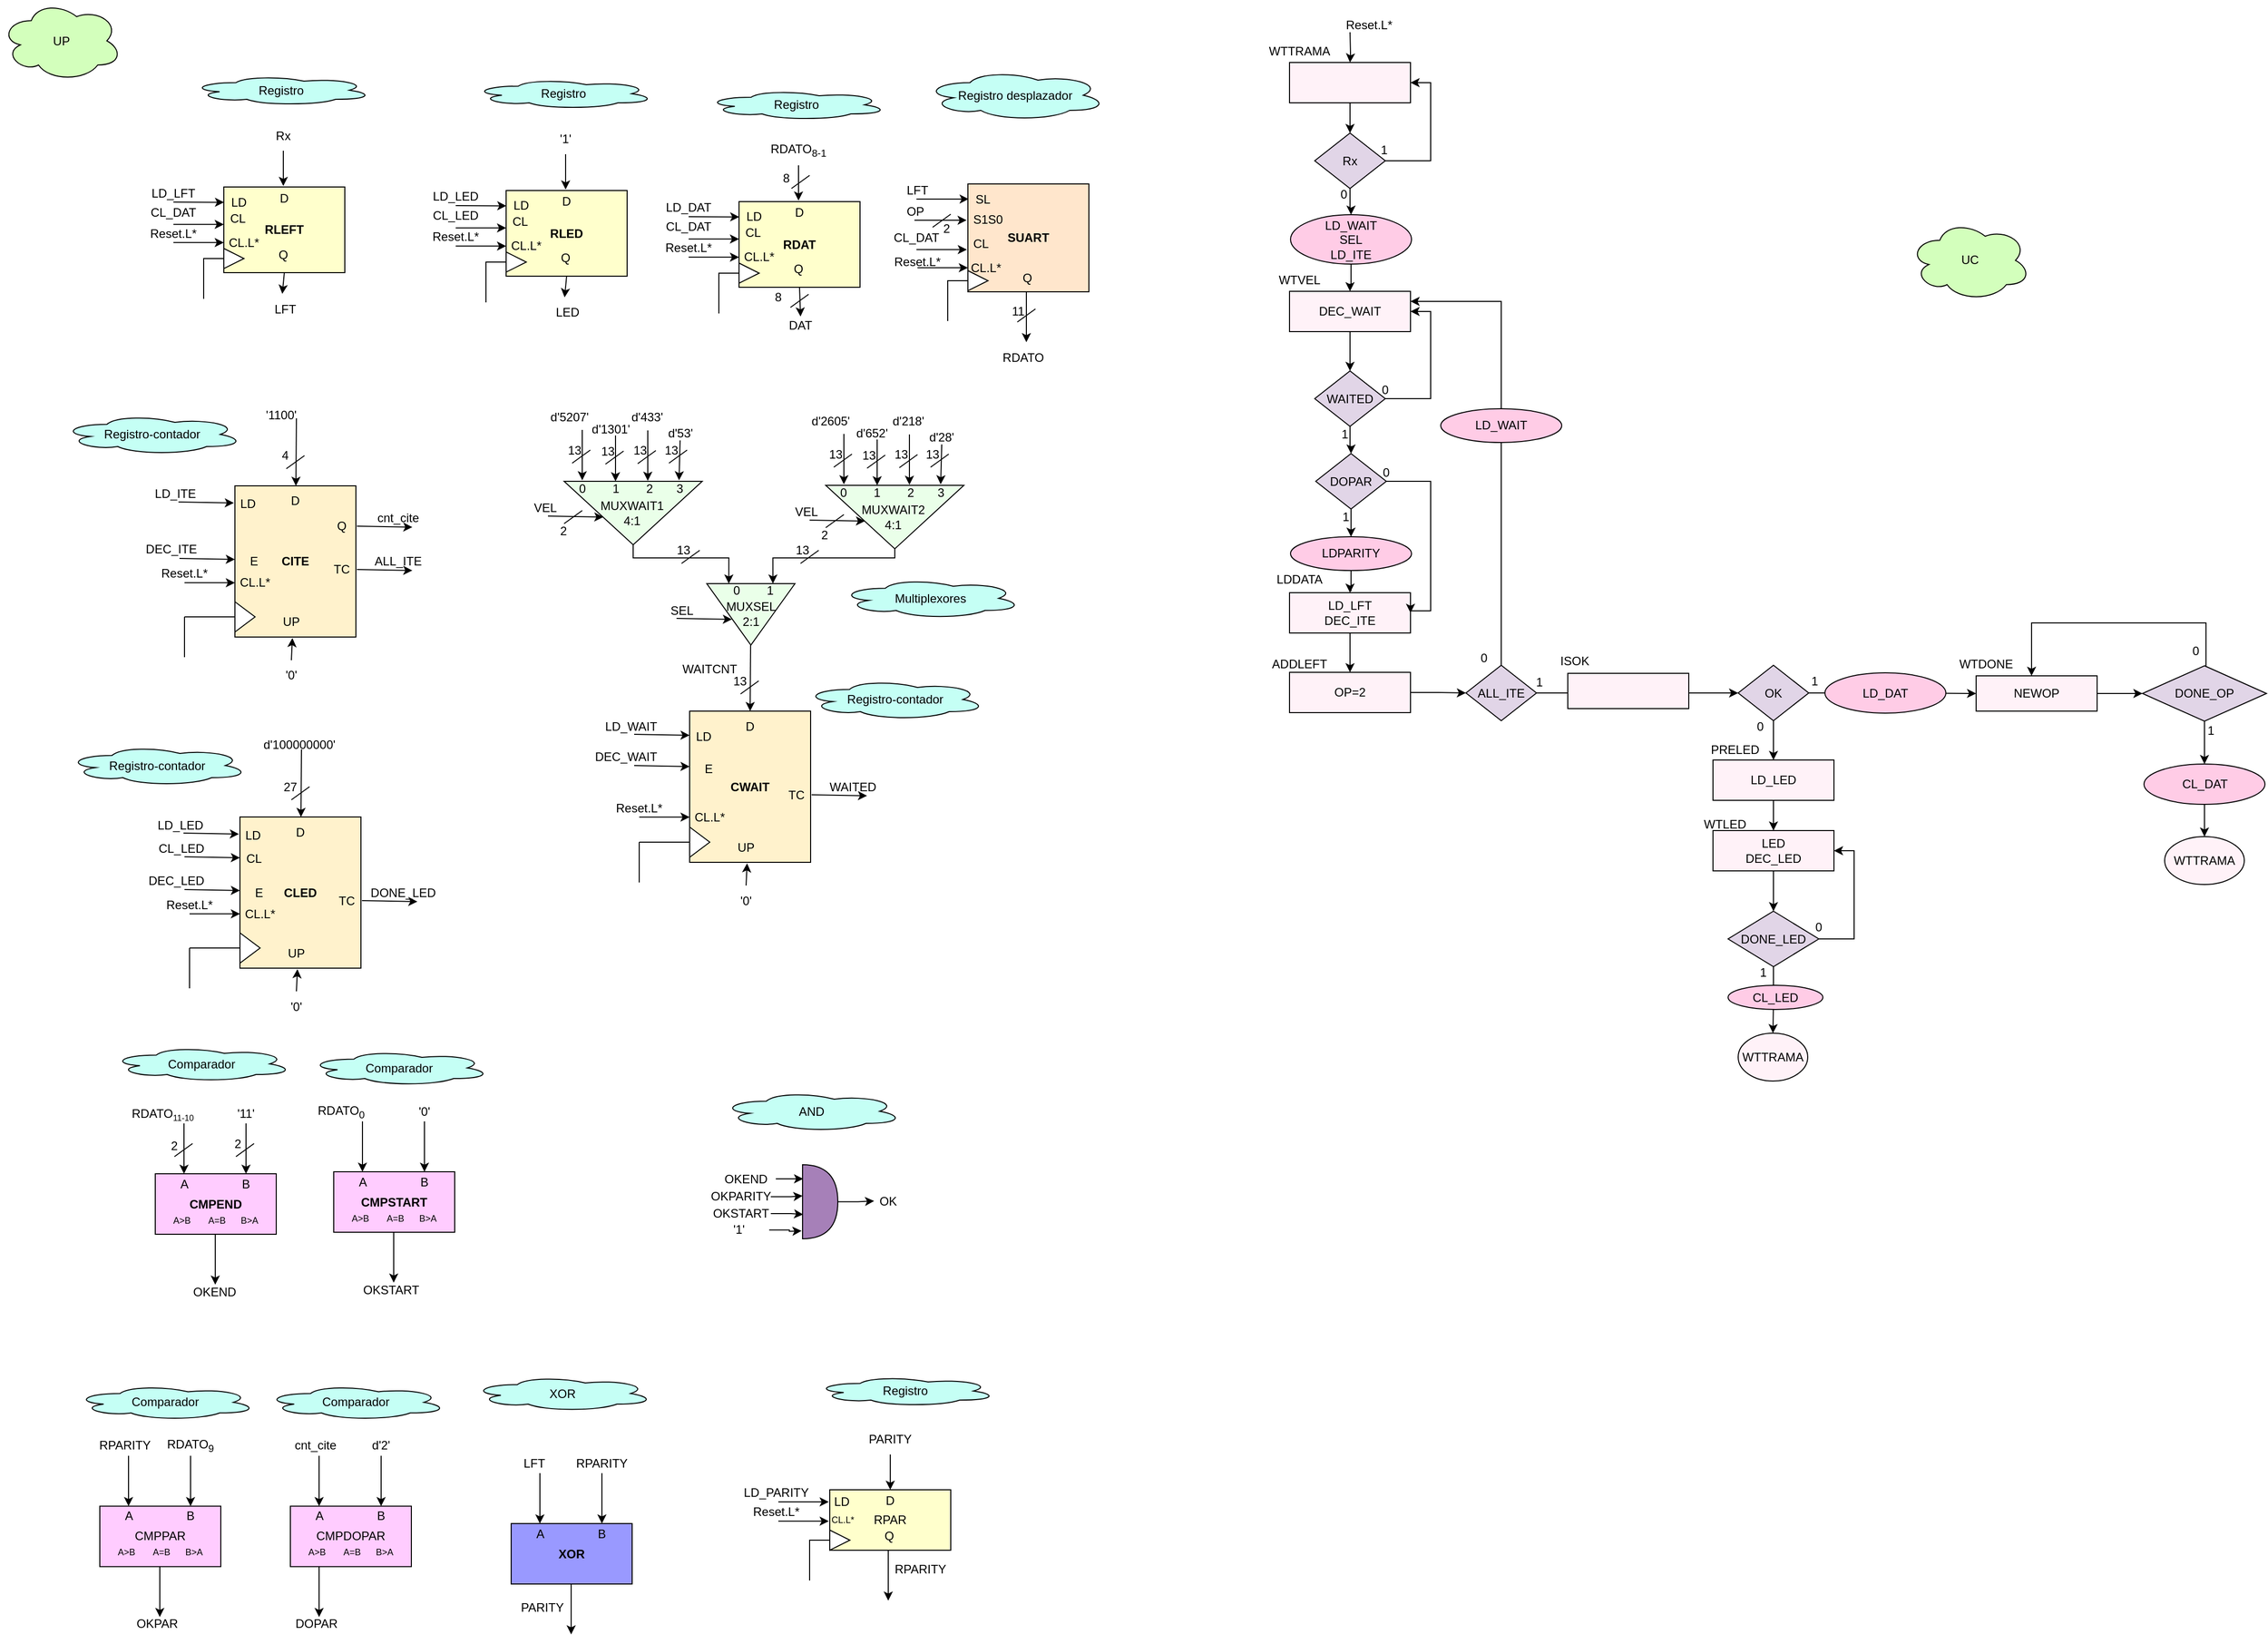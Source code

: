 <mxfile version="20.7.4" type="device"><diagram id="duk30jKKvxIBpfLt3P0G" name="Página-1"><mxGraphModel dx="861" dy="851" grid="1" gridSize="10" guides="1" tooltips="1" connect="1" arrows="1" fold="1" page="1" pageScale="1" pageWidth="827" pageHeight="1169" math="0" shadow="0"><root><mxCell id="0"/><mxCell id="1" parent="0"/><mxCell id="ZWFUSfbAIWJwhDNDlv7o-1" value="&lt;b&gt;SUART&lt;/b&gt;" style="rounded=0;whiteSpace=wrap;html=1;fontSize=12;fillColor=#FFE6CC;" parent="1" vertex="1"><mxGeometry x="979" y="183.5" width="120" height="107" as="geometry"/></mxCell><mxCell id="ZWFUSfbAIWJwhDNDlv7o-2" value="SL" style="text;html=1;strokeColor=none;fillColor=none;align=center;verticalAlign=middle;whiteSpace=wrap;rounded=0;fontSize=12;" parent="1" vertex="1"><mxGeometry x="984" y="188.5" width="20" height="20" as="geometry"/></mxCell><mxCell id="ZWFUSfbAIWJwhDNDlv7o-3" value="" style="triangle;whiteSpace=wrap;html=1;fontSize=12;" parent="1" vertex="1"><mxGeometry x="979" y="269.5" width="20" height="20" as="geometry"/></mxCell><mxCell id="ZWFUSfbAIWJwhDNDlv7o-4" value="" style="shape=corner;whiteSpace=wrap;html=1;fontSize=12;dx=0;dy=0;" parent="1" vertex="1"><mxGeometry x="959" y="279.5" width="20" height="40" as="geometry"/></mxCell><mxCell id="ZWFUSfbAIWJwhDNDlv7o-5" value="Q" style="text;html=1;strokeColor=none;fillColor=none;align=center;verticalAlign=middle;whiteSpace=wrap;rounded=0;fontSize=12;" parent="1" vertex="1"><mxGeometry x="1028" y="266.5" width="20" height="20" as="geometry"/></mxCell><mxCell id="ZWFUSfbAIWJwhDNDlv7o-6" value="" style="endArrow=classic;html=1;rounded=0;fontSize=12;entryX=0.5;entryY=0;entryDx=0;entryDy=0;" parent="1" edge="1"><mxGeometry width="50" height="50" relative="1" as="geometry"><mxPoint x="1037" y="290.5" as="sourcePoint"/><mxPoint x="1037" y="340.5" as="targetPoint"/></mxGeometry></mxCell><mxCell id="ZWFUSfbAIWJwhDNDlv7o-7" value="" style="endArrow=classic;html=1;rounded=0;fontSize=12;entryX=0.015;entryY=0.14;entryDx=0;entryDy=0;entryPerimeter=0;" parent="1" edge="1"><mxGeometry width="50" height="50" relative="1" as="geometry"><mxPoint x="928" y="198.5" as="sourcePoint"/><mxPoint x="979.8" y="198.48" as="targetPoint"/></mxGeometry></mxCell><mxCell id="ZWFUSfbAIWJwhDNDlv7o-8" value="LFT" style="text;html=1;strokeColor=none;fillColor=none;align=center;verticalAlign=middle;whiteSpace=wrap;rounded=0;" parent="1" vertex="1"><mxGeometry x="899" y="174.5" width="60" height="30" as="geometry"/></mxCell><mxCell id="ZWFUSfbAIWJwhDNDlv7o-9" value="RDATO" style="text;html=1;strokeColor=none;fillColor=none;align=center;verticalAlign=middle;whiteSpace=wrap;rounded=0;" parent="1" vertex="1"><mxGeometry x="1004" y="340.5" width="60" height="30" as="geometry"/></mxCell><mxCell id="ZWFUSfbAIWJwhDNDlv7o-10" value="" style="endArrow=none;html=1;rounded=0;" parent="1" edge="1"><mxGeometry width="50" height="50" relative="1" as="geometry"><mxPoint x="1028" y="320.5" as="sourcePoint"/><mxPoint x="1046" y="307.5" as="targetPoint"/></mxGeometry></mxCell><mxCell id="ZWFUSfbAIWJwhDNDlv7o-11" value="11" style="text;html=1;strokeColor=none;fillColor=none;align=center;verticalAlign=middle;whiteSpace=wrap;rounded=0;" parent="1" vertex="1"><mxGeometry x="1014" y="299.5" width="30" height="20" as="geometry"/></mxCell><mxCell id="ZWFUSfbAIWJwhDNDlv7o-12" value="S1S0" style="text;html=1;strokeColor=none;fillColor=none;align=center;verticalAlign=middle;whiteSpace=wrap;rounded=0;fontSize=12;" parent="1" vertex="1"><mxGeometry x="989" y="208.5" width="20" height="20" as="geometry"/></mxCell><mxCell id="ZWFUSfbAIWJwhDNDlv7o-13" value="" style="endArrow=classic;html=1;rounded=0;fontSize=12;entryX=0.015;entryY=0.14;entryDx=0;entryDy=0;entryPerimeter=0;" parent="1" edge="1"><mxGeometry width="50" height="50" relative="1" as="geometry"><mxPoint x="926" y="219.5" as="sourcePoint"/><mxPoint x="977.8" y="219.48" as="targetPoint"/></mxGeometry></mxCell><mxCell id="ZWFUSfbAIWJwhDNDlv7o-14" value="OP" style="text;html=1;strokeColor=none;fillColor=none;align=center;verticalAlign=middle;whiteSpace=wrap;rounded=0;" parent="1" vertex="1"><mxGeometry x="897" y="195.5" width="60" height="30" as="geometry"/></mxCell><mxCell id="ZWFUSfbAIWJwhDNDlv7o-15" value="" style="endArrow=none;html=1;rounded=0;" parent="1" edge="1"><mxGeometry width="50" height="50" relative="1" as="geometry"><mxPoint x="944" y="226.5" as="sourcePoint"/><mxPoint x="962" y="213.5" as="targetPoint"/></mxGeometry></mxCell><mxCell id="ZWFUSfbAIWJwhDNDlv7o-16" value="2" style="text;html=1;strokeColor=none;fillColor=none;align=center;verticalAlign=middle;whiteSpace=wrap;rounded=0;" parent="1" vertex="1"><mxGeometry x="943" y="217.5" width="30" height="20" as="geometry"/></mxCell><mxCell id="ZWFUSfbAIWJwhDNDlv7o-17" value="CL" style="text;html=1;strokeColor=none;fillColor=none;align=center;verticalAlign=middle;whiteSpace=wrap;rounded=0;fontSize=12;" parent="1" vertex="1"><mxGeometry x="982" y="232.5" width="20" height="20" as="geometry"/></mxCell><mxCell id="ZWFUSfbAIWJwhDNDlv7o-18" value="" style="endArrow=classic;html=1;rounded=0;fontSize=12;entryX=0;entryY=0.25;entryDx=0;entryDy=0;" parent="1" edge="1"><mxGeometry width="50" height="50" relative="1" as="geometry"><mxPoint x="928" y="248.66" as="sourcePoint"/><mxPoint x="978" y="248.66" as="targetPoint"/></mxGeometry></mxCell><mxCell id="ZWFUSfbAIWJwhDNDlv7o-19" value="CL_DAT" style="text;html=1;strokeColor=none;fillColor=none;align=center;verticalAlign=middle;whiteSpace=wrap;rounded=0;" parent="1" vertex="1"><mxGeometry x="898" y="221.5" width="60" height="30" as="geometry"/></mxCell><mxCell id="ZWFUSfbAIWJwhDNDlv7o-20" value="CL.L*" style="text;html=1;strokeColor=none;fillColor=none;align=center;verticalAlign=middle;whiteSpace=wrap;rounded=0;fontSize=12;" parent="1" vertex="1"><mxGeometry x="987" y="256.5" width="20" height="20" as="geometry"/></mxCell><mxCell id="ZWFUSfbAIWJwhDNDlv7o-21" value="" style="endArrow=classic;html=1;rounded=0;fontSize=12;entryX=0;entryY=0.25;entryDx=0;entryDy=0;" parent="1" edge="1"><mxGeometry width="50" height="50" relative="1" as="geometry"><mxPoint x="929" y="266.66" as="sourcePoint"/><mxPoint x="979" y="266.66" as="targetPoint"/></mxGeometry></mxCell><mxCell id="ZWFUSfbAIWJwhDNDlv7o-22" value="Reset.L*" style="text;html=1;strokeColor=none;fillColor=none;align=center;verticalAlign=middle;whiteSpace=wrap;rounded=0;" parent="1" vertex="1"><mxGeometry x="899" y="245.5" width="60" height="30" as="geometry"/></mxCell><mxCell id="ZWFUSfbAIWJwhDNDlv7o-23" value="" style="endArrow=classic;html=1;rounded=0;fontSize=12;entryX=0.5;entryY=0;entryDx=0;entryDy=0;exitX=0.5;exitY=1;exitDx=0;exitDy=0;" parent="1" source="ZWFUSfbAIWJwhDNDlv7o-24" edge="1"><mxGeometry width="50" height="50" relative="1" as="geometry"><mxPoint x="300" y="135.5" as="sourcePoint"/><mxPoint x="300" y="185.5" as="targetPoint"/></mxGeometry></mxCell><mxCell id="ZWFUSfbAIWJwhDNDlv7o-24" value="Rx" style="text;html=1;strokeColor=none;fillColor=none;align=center;verticalAlign=middle;whiteSpace=wrap;rounded=0;" parent="1" vertex="1"><mxGeometry x="270" y="120.5" width="60" height="30" as="geometry"/></mxCell><mxCell id="ZWFUSfbAIWJwhDNDlv7o-25" value="&lt;b&gt;RLEFT&lt;/b&gt;" style="rounded=0;whiteSpace=wrap;html=1;fontSize=12;fillColor=#FFFFCC;" parent="1" vertex="1"><mxGeometry x="241" y="186.5" width="120" height="85" as="geometry"/></mxCell><mxCell id="ZWFUSfbAIWJwhDNDlv7o-26" value="D" style="text;html=1;strokeColor=none;fillColor=none;align=center;verticalAlign=middle;whiteSpace=wrap;rounded=0;fontSize=12;" parent="1" vertex="1"><mxGeometry x="291" y="192.5" width="20" height="10" as="geometry"/></mxCell><mxCell id="ZWFUSfbAIWJwhDNDlv7o-27" value="LD" style="text;html=1;strokeColor=none;fillColor=none;align=center;verticalAlign=middle;whiteSpace=wrap;rounded=0;fontSize=12;" parent="1" vertex="1"><mxGeometry x="246" y="191.5" width="20" height="20" as="geometry"/></mxCell><mxCell id="ZWFUSfbAIWJwhDNDlv7o-28" value="" style="triangle;whiteSpace=wrap;html=1;fontSize=12;" parent="1" vertex="1"><mxGeometry x="241" y="247.5" width="20" height="20" as="geometry"/></mxCell><mxCell id="ZWFUSfbAIWJwhDNDlv7o-29" value="" style="shape=corner;whiteSpace=wrap;html=1;fontSize=12;dx=0;dy=0;" parent="1" vertex="1"><mxGeometry x="221" y="257.5" width="20" height="40" as="geometry"/></mxCell><mxCell id="ZWFUSfbAIWJwhDNDlv7o-30" value="Q" style="text;html=1;strokeColor=none;fillColor=none;align=center;verticalAlign=middle;whiteSpace=wrap;rounded=0;fontSize=12;" parent="1" vertex="1"><mxGeometry x="290" y="243.5" width="20" height="20" as="geometry"/></mxCell><mxCell id="ZWFUSfbAIWJwhDNDlv7o-31" value="" style="endArrow=classic;html=1;rounded=0;fontSize=12;exitX=0.5;exitY=1;exitDx=0;exitDy=0;" parent="1" source="ZWFUSfbAIWJwhDNDlv7o-25" edge="1"><mxGeometry width="50" height="50" relative="1" as="geometry"><mxPoint x="299" y="267.5" as="sourcePoint"/><mxPoint x="299" y="292.5" as="targetPoint"/></mxGeometry></mxCell><mxCell id="ZWFUSfbAIWJwhDNDlv7o-32" value="" style="endArrow=classic;html=1;rounded=0;fontSize=12;entryX=0.002;entryY=0.179;entryDx=0;entryDy=0;entryPerimeter=0;" parent="1" target="ZWFUSfbAIWJwhDNDlv7o-25" edge="1"><mxGeometry width="50" height="50" relative="1" as="geometry"><mxPoint x="191" y="201.5" as="sourcePoint"/><mxPoint x="331" y="186.5" as="targetPoint"/></mxGeometry></mxCell><mxCell id="ZWFUSfbAIWJwhDNDlv7o-33" value="LD_LFT" style="text;html=1;strokeColor=none;fillColor=none;align=center;verticalAlign=middle;whiteSpace=wrap;rounded=0;" parent="1" vertex="1"><mxGeometry x="161" y="177.5" width="60" height="30" as="geometry"/></mxCell><mxCell id="ZWFUSfbAIWJwhDNDlv7o-34" value="LFT" style="text;html=1;strokeColor=none;fillColor=none;align=center;verticalAlign=middle;whiteSpace=wrap;rounded=0;" parent="1" vertex="1"><mxGeometry x="272" y="292.5" width="60" height="30" as="geometry"/></mxCell><mxCell id="ZWFUSfbAIWJwhDNDlv7o-35" value="&lt;b&gt;CMPEND&lt;/b&gt;" style="rounded=0;whiteSpace=wrap;html=1;fontSize=12;fillColor=#FFCCFF;" parent="1" vertex="1"><mxGeometry x="173" y="1165.5" width="120" height="60" as="geometry"/></mxCell><mxCell id="ZWFUSfbAIWJwhDNDlv7o-36" value="A" style="text;html=1;strokeColor=none;fillColor=none;align=center;verticalAlign=middle;whiteSpace=wrap;rounded=0;fontSize=12;" parent="1" vertex="1"><mxGeometry x="192" y="1165.5" width="20" height="20" as="geometry"/></mxCell><mxCell id="ZWFUSfbAIWJwhDNDlv7o-37" value="B" style="text;html=1;strokeColor=none;fillColor=none;align=center;verticalAlign=middle;whiteSpace=wrap;rounded=0;fontSize=12;" parent="1" vertex="1"><mxGeometry x="253" y="1165.5" width="20" height="20" as="geometry"/></mxCell><mxCell id="ZWFUSfbAIWJwhDNDlv7o-38" value="" style="endArrow=classic;html=1;rounded=0;fontSize=12;entryX=0.75;entryY=0;entryDx=0;entryDy=0;" parent="1" target="ZWFUSfbAIWJwhDNDlv7o-35" edge="1"><mxGeometry width="50" height="50" relative="1" as="geometry"><mxPoint x="263" y="1115.5" as="sourcePoint"/><mxPoint x="303" y="1175.5" as="targetPoint"/></mxGeometry></mxCell><mxCell id="ZWFUSfbAIWJwhDNDlv7o-39" value="" style="endArrow=classic;html=1;rounded=0;fontSize=12;entryX=0.75;entryY=0;entryDx=0;entryDy=0;" parent="1" edge="1"><mxGeometry width="50" height="50" relative="1" as="geometry"><mxPoint x="201.5" y="1115.5" as="sourcePoint"/><mxPoint x="201.5" y="1165.5" as="targetPoint"/></mxGeometry></mxCell><mxCell id="ZWFUSfbAIWJwhDNDlv7o-40" value="&lt;font style=&quot;font-size: 9px;&quot;&gt;A&amp;gt;B&amp;nbsp; &amp;nbsp; &amp;nbsp; &amp;nbsp;A=B&amp;nbsp; &amp;nbsp; &amp;nbsp; B&amp;gt;A&lt;/font&gt;" style="text;html=1;strokeColor=none;fillColor=none;align=center;verticalAlign=middle;whiteSpace=wrap;rounded=0;fontSize=12;" parent="1" vertex="1"><mxGeometry x="173" y="1195.5" width="120" height="30" as="geometry"/></mxCell><mxCell id="ZWFUSfbAIWJwhDNDlv7o-41" value="" style="endArrow=classic;html=1;rounded=0;fontSize=12;entryX=0.75;entryY=0;entryDx=0;entryDy=0;" parent="1" edge="1"><mxGeometry width="50" height="50" relative="1" as="geometry"><mxPoint x="232.5" y="1225.5" as="sourcePoint"/><mxPoint x="232.5" y="1275.5" as="targetPoint"/></mxGeometry></mxCell><mxCell id="ZWFUSfbAIWJwhDNDlv7o-42" value="" style="endArrow=none;html=1;rounded=0;" parent="1" edge="1"><mxGeometry width="50" height="50" relative="1" as="geometry"><mxPoint x="192" y="1148.5" as="sourcePoint"/><mxPoint x="210" y="1135.5" as="targetPoint"/></mxGeometry></mxCell><mxCell id="ZWFUSfbAIWJwhDNDlv7o-43" value="" style="endArrow=none;html=1;rounded=0;" parent="1" edge="1"><mxGeometry width="50" height="50" relative="1" as="geometry"><mxPoint x="253" y="1148.5" as="sourcePoint"/><mxPoint x="271" y="1135.5" as="targetPoint"/></mxGeometry></mxCell><mxCell id="ZWFUSfbAIWJwhDNDlv7o-44" value="2" style="text;html=1;strokeColor=none;fillColor=none;align=center;verticalAlign=middle;whiteSpace=wrap;rounded=0;" parent="1" vertex="1"><mxGeometry x="177" y="1127.5" width="30" height="20" as="geometry"/></mxCell><mxCell id="ZWFUSfbAIWJwhDNDlv7o-45" value="2" style="text;html=1;strokeColor=none;fillColor=none;align=center;verticalAlign=middle;whiteSpace=wrap;rounded=0;" parent="1" vertex="1"><mxGeometry x="240" y="1125.5" width="30" height="20" as="geometry"/></mxCell><mxCell id="ZWFUSfbAIWJwhDNDlv7o-46" value="RDATO&lt;span style=&quot;font-size: 10px;&quot;&gt;&lt;sub&gt;11-10&lt;/sub&gt;&lt;/span&gt;" style="text;html=1;strokeColor=none;fillColor=none;align=center;verticalAlign=middle;whiteSpace=wrap;rounded=0;" parent="1" vertex="1"><mxGeometry x="131" y="1090.5" width="99" height="30" as="geometry"/></mxCell><mxCell id="ZWFUSfbAIWJwhDNDlv7o-47" value="'11'" style="text;html=1;strokeColor=none;fillColor=none;align=center;verticalAlign=middle;whiteSpace=wrap;rounded=0;" parent="1" vertex="1"><mxGeometry x="233" y="1090.5" width="60" height="30" as="geometry"/></mxCell><mxCell id="ZWFUSfbAIWJwhDNDlv7o-48" value="OKEND" style="text;html=1;strokeColor=none;fillColor=none;align=center;verticalAlign=middle;whiteSpace=wrap;rounded=0;" parent="1" vertex="1"><mxGeometry x="202" y="1267.5" width="60" height="30" as="geometry"/></mxCell><mxCell id="ZWFUSfbAIWJwhDNDlv7o-49" value="Reset.L*" style="text;html=1;strokeColor=none;fillColor=none;align=center;verticalAlign=middle;whiteSpace=wrap;rounded=0;" parent="1" vertex="1"><mxGeometry x="161" y="217.5" width="60" height="30" as="geometry"/></mxCell><mxCell id="ZWFUSfbAIWJwhDNDlv7o-50" value="CL.L*" style="text;html=1;strokeColor=none;fillColor=none;align=center;verticalAlign=middle;whiteSpace=wrap;rounded=0;fontSize=12;" parent="1" vertex="1"><mxGeometry x="251" y="231.5" width="20" height="20" as="geometry"/></mxCell><mxCell id="ZWFUSfbAIWJwhDNDlv7o-51" value="" style="endArrow=classic;html=1;rounded=0;fontSize=12;entryX=0;entryY=0.25;entryDx=0;entryDy=0;" parent="1" edge="1"><mxGeometry width="50" height="50" relative="1" as="geometry"><mxPoint x="191" y="241.66" as="sourcePoint"/><mxPoint x="241" y="241.66" as="targetPoint"/></mxGeometry></mxCell><mxCell id="ZWFUSfbAIWJwhDNDlv7o-52" value="Registro desplazador" style="ellipse;shape=cloud;whiteSpace=wrap;html=1;fillColor=#C5FFF5;" parent="1" vertex="1"><mxGeometry x="936" y="70.5" width="180" height="50" as="geometry"/></mxCell><mxCell id="ZWFUSfbAIWJwhDNDlv7o-53" value="Registro" style="ellipse;shape=cloud;whiteSpace=wrap;html=1;fillColor=#C5FFF5;" parent="1" vertex="1"><mxGeometry x="208" y="75.5" width="180" height="30" as="geometry"/></mxCell><mxCell id="ZWFUSfbAIWJwhDNDlv7o-54" value="Comparador" style="ellipse;shape=cloud;whiteSpace=wrap;html=1;fillColor=#C5FFF5;" parent="1" vertex="1"><mxGeometry x="129" y="1039" width="180" height="35" as="geometry"/></mxCell><mxCell id="ZWFUSfbAIWJwhDNDlv7o-55" value="UP" style="ellipse;shape=cloud;whiteSpace=wrap;html=1;fillColor=#D3FFBC;" parent="1" vertex="1"><mxGeometry x="20" y="1.5" width="120" height="80" as="geometry"/></mxCell><mxCell id="ZWFUSfbAIWJwhDNDlv7o-56" value="UC" style="ellipse;shape=cloud;whiteSpace=wrap;html=1;fillColor=#D3FFBC;" parent="1" vertex="1"><mxGeometry x="1913" y="219.37" width="120" height="80" as="geometry"/></mxCell><mxCell id="ZWFUSfbAIWJwhDNDlv7o-57" value="&lt;div align=&quot;center&quot;&gt;&lt;b&gt;CITE&lt;/b&gt;&lt;/div&gt;" style="rounded=0;whiteSpace=wrap;html=1;fontSize=12;align=center;fillColor=#FFF2CC;" parent="1" vertex="1"><mxGeometry x="252" y="483" width="120" height="150" as="geometry"/></mxCell><mxCell id="ZWFUSfbAIWJwhDNDlv7o-58" value="" style="triangle;whiteSpace=wrap;html=1;fontSize=12;" parent="1" vertex="1"><mxGeometry x="252" y="598" width="20" height="30" as="geometry"/></mxCell><mxCell id="ZWFUSfbAIWJwhDNDlv7o-59" value="" style="endArrow=none;html=1;rounded=0;fontSize=12;entryX=0;entryY=0.5;entryDx=0;entryDy=0;" parent="1" edge="1"><mxGeometry width="50" height="50" relative="1" as="geometry"><mxPoint x="202" y="613" as="sourcePoint"/><mxPoint x="252" y="613" as="targetPoint"/></mxGeometry></mxCell><mxCell id="ZWFUSfbAIWJwhDNDlv7o-60" value="" style="endArrow=none;html=1;rounded=0;fontSize=12;" parent="1" edge="1"><mxGeometry width="50" height="50" relative="1" as="geometry"><mxPoint x="202" y="653" as="sourcePoint"/><mxPoint x="202" y="613" as="targetPoint"/></mxGeometry></mxCell><mxCell id="ZWFUSfbAIWJwhDNDlv7o-61" value="" style="endArrow=classic;html=1;rounded=0;fontSize=12;" parent="1" edge="1"><mxGeometry width="50" height="50" relative="1" as="geometry"><mxPoint x="202" y="851" as="sourcePoint"/><mxPoint x="257" y="852" as="targetPoint"/></mxGeometry></mxCell><mxCell id="ZWFUSfbAIWJwhDNDlv7o-62" value="" style="endArrow=classic;html=1;rounded=0;fontSize=12;" parent="1" edge="1"><mxGeometry width="50" height="50" relative="1" as="geometry"><mxPoint x="197" y="555" as="sourcePoint"/><mxPoint x="252" y="556" as="targetPoint"/></mxGeometry></mxCell><mxCell id="ZWFUSfbAIWJwhDNDlv7o-63" value="" style="endArrow=classic;html=1;rounded=0;fontSize=12;" parent="1" edge="1"><mxGeometry width="50" height="50" relative="1" as="geometry"><mxPoint x="373" y="566" as="sourcePoint"/><mxPoint x="428" y="567" as="targetPoint"/></mxGeometry></mxCell><mxCell id="ZWFUSfbAIWJwhDNDlv7o-64" value="CL_LED" style="text;html=1;strokeColor=none;fillColor=none;align=center;verticalAlign=middle;whiteSpace=wrap;rounded=0;" parent="1" vertex="1"><mxGeometry x="169" y="828" width="60" height="30" as="geometry"/></mxCell><mxCell id="ZWFUSfbAIWJwhDNDlv7o-65" value="DEC_ITE" style="text;html=1;strokeColor=none;fillColor=none;align=center;verticalAlign=middle;whiteSpace=wrap;rounded=0;" parent="1" vertex="1"><mxGeometry x="159" y="531" width="60" height="30" as="geometry"/></mxCell><mxCell id="ZWFUSfbAIWJwhDNDlv7o-66" value="ALL_ITE" style="text;html=1;strokeColor=none;fillColor=none;align=center;verticalAlign=middle;whiteSpace=wrap;rounded=0;" parent="1" vertex="1"><mxGeometry x="384" y="543" width="60" height="30" as="geometry"/></mxCell><mxCell id="ZWFUSfbAIWJwhDNDlv7o-67" value="D" style="text;html=1;strokeColor=none;fillColor=none;align=center;verticalAlign=middle;whiteSpace=wrap;rounded=0;" parent="1" vertex="1"><mxGeometry x="282" y="483" width="60" height="30" as="geometry"/></mxCell><mxCell id="ZWFUSfbAIWJwhDNDlv7o-68" value="E" style="text;html=1;strokeColor=none;fillColor=none;align=center;verticalAlign=middle;whiteSpace=wrap;rounded=0;" parent="1" vertex="1"><mxGeometry x="241" y="543" width="60" height="30" as="geometry"/></mxCell><mxCell id="ZWFUSfbAIWJwhDNDlv7o-69" value="TC" style="text;html=1;strokeColor=none;fillColor=none;align=center;verticalAlign=middle;whiteSpace=wrap;rounded=0;" parent="1" vertex="1"><mxGeometry x="328" y="551" width="60" height="30" as="geometry"/></mxCell><mxCell id="ZWFUSfbAIWJwhDNDlv7o-70" value="" style="endArrow=classic;html=1;rounded=0;exitX=0.5;exitY=0;exitDx=0;exitDy=0;" parent="1" source="ZWFUSfbAIWJwhDNDlv7o-71" edge="1"><mxGeometry width="50" height="50" relative="1" as="geometry"><mxPoint x="309" y="674" as="sourcePoint"/><mxPoint x="309" y="634" as="targetPoint"/></mxGeometry></mxCell><mxCell id="ZWFUSfbAIWJwhDNDlv7o-71" value="'0'" style="text;html=1;strokeColor=none;fillColor=none;align=center;verticalAlign=middle;whiteSpace=wrap;rounded=0;" parent="1" vertex="1"><mxGeometry x="293" y="656" width="30" height="30" as="geometry"/></mxCell><mxCell id="ZWFUSfbAIWJwhDNDlv7o-72" value="UP" style="text;html=1;strokeColor=none;fillColor=none;align=center;verticalAlign=middle;whiteSpace=wrap;rounded=0;" parent="1" vertex="1"><mxGeometry x="278" y="603" width="60" height="30" as="geometry"/></mxCell><mxCell id="ZWFUSfbAIWJwhDNDlv7o-73" value="Registro-contador" style="ellipse;shape=cloud;whiteSpace=wrap;html=1;fillColor=#C5FFF5;" parent="1" vertex="1"><mxGeometry x="816.5" y="675" width="180" height="40" as="geometry"/></mxCell><mxCell id="ZWFUSfbAIWJwhDNDlv7o-74" value="Registro-contador" style="ellipse;shape=cloud;whiteSpace=wrap;html=1;fillColor=#C5FFF5;" parent="1" vertex="1"><mxGeometry x="80" y="412" width="180" height="40" as="geometry"/></mxCell><mxCell id="ZWFUSfbAIWJwhDNDlv7o-75" value="Reset.L*" style="text;html=1;strokeColor=none;fillColor=none;align=center;verticalAlign=middle;whiteSpace=wrap;rounded=0;" parent="1" vertex="1"><mxGeometry x="172" y="555" width="60" height="30" as="geometry"/></mxCell><mxCell id="ZWFUSfbAIWJwhDNDlv7o-76" value="CL.L*" style="text;html=1;strokeColor=none;fillColor=none;align=center;verticalAlign=middle;whiteSpace=wrap;rounded=0;fontSize=12;" parent="1" vertex="1"><mxGeometry x="262" y="569" width="20" height="20" as="geometry"/></mxCell><mxCell id="ZWFUSfbAIWJwhDNDlv7o-77" value="" style="endArrow=classic;html=1;rounded=0;fontSize=12;entryX=0;entryY=0.25;entryDx=0;entryDy=0;" parent="1" edge="1"><mxGeometry width="50" height="50" relative="1" as="geometry"><mxPoint x="202" y="579.16" as="sourcePoint"/><mxPoint x="252" y="579.16" as="targetPoint"/></mxGeometry></mxCell><mxCell id="ZWFUSfbAIWJwhDNDlv7o-78" value="" style="endArrow=classic;html=1;rounded=0;fontSize=9;entryX=0.5;entryY=0;entryDx=0;entryDy=0;" parent="1" edge="1"><mxGeometry width="50" height="50" relative="1" as="geometry"><mxPoint x="313" y="416" as="sourcePoint"/><mxPoint x="312.5" y="483" as="targetPoint"/></mxGeometry></mxCell><mxCell id="ZWFUSfbAIWJwhDNDlv7o-79" value="'1100'" style="text;html=1;strokeColor=none;fillColor=none;align=center;verticalAlign=middle;whiteSpace=wrap;rounded=0;fontSize=12;" parent="1" vertex="1"><mxGeometry x="268" y="398" width="60" height="30" as="geometry"/></mxCell><mxCell id="ZWFUSfbAIWJwhDNDlv7o-80" value="" style="endArrow=none;html=1;rounded=0;" parent="1" edge="1"><mxGeometry width="50" height="50" relative="1" as="geometry"><mxPoint x="303" y="466" as="sourcePoint"/><mxPoint x="321" y="453" as="targetPoint"/></mxGeometry></mxCell><mxCell id="ZWFUSfbAIWJwhDNDlv7o-81" value="4" style="text;html=1;strokeColor=none;fillColor=none;align=center;verticalAlign=middle;whiteSpace=wrap;rounded=0;" parent="1" vertex="1"><mxGeometry x="287" y="443" width="30" height="20" as="geometry"/></mxCell><mxCell id="ZWFUSfbAIWJwhDNDlv7o-82" value="" style="endArrow=classic;html=1;rounded=0;fontSize=12;" parent="1" edge="1"><mxGeometry width="50" height="50" relative="1" as="geometry"><mxPoint x="196" y="499" as="sourcePoint"/><mxPoint x="251" y="500" as="targetPoint"/></mxGeometry></mxCell><mxCell id="ZWFUSfbAIWJwhDNDlv7o-83" value="LD_ITE" style="text;html=1;strokeColor=none;fillColor=none;align=center;verticalAlign=middle;whiteSpace=wrap;rounded=0;" parent="1" vertex="1"><mxGeometry x="163" y="476" width="60" height="30" as="geometry"/></mxCell><mxCell id="ZWFUSfbAIWJwhDNDlv7o-84" value="LD" style="text;html=1;strokeColor=none;fillColor=none;align=center;verticalAlign=middle;whiteSpace=wrap;rounded=0;" parent="1" vertex="1"><mxGeometry x="235" y="486" width="60" height="30" as="geometry"/></mxCell><mxCell id="ZWFUSfbAIWJwhDNDlv7o-85" value="CL" style="text;html=1;strokeColor=none;fillColor=none;align=center;verticalAlign=middle;whiteSpace=wrap;rounded=0;fontSize=12;" parent="1" vertex="1"><mxGeometry x="245" y="207.5" width="20" height="20" as="geometry"/></mxCell><mxCell id="ZWFUSfbAIWJwhDNDlv7o-86" value="" style="endArrow=classic;html=1;rounded=0;fontSize=12;entryX=0;entryY=0.25;entryDx=0;entryDy=0;" parent="1" edge="1"><mxGeometry width="50" height="50" relative="1" as="geometry"><mxPoint x="191" y="223.66" as="sourcePoint"/><mxPoint x="241" y="223.66" as="targetPoint"/></mxGeometry></mxCell><mxCell id="ZWFUSfbAIWJwhDNDlv7o-87" value="CL_DAT" style="text;html=1;strokeColor=none;fillColor=none;align=center;verticalAlign=middle;whiteSpace=wrap;rounded=0;" parent="1" vertex="1"><mxGeometry x="161" y="196.5" width="60" height="30" as="geometry"/></mxCell><mxCell id="ZWFUSfbAIWJwhDNDlv7o-88" style="edgeStyle=orthogonalEdgeStyle;rounded=0;orthogonalLoop=1;jettySize=auto;html=1;" parent="1" source="ZWFUSfbAIWJwhDNDlv7o-89" target="ZWFUSfbAIWJwhDNDlv7o-92" edge="1"><mxGeometry relative="1" as="geometry"/></mxCell><mxCell id="ZWFUSfbAIWJwhDNDlv7o-89" value="" style="rounded=0;whiteSpace=wrap;html=1;fillColor=#FFF2F8;" parent="1" vertex="1"><mxGeometry x="1298" y="63" width="120" height="40" as="geometry"/></mxCell><mxCell id="ZWFUSfbAIWJwhDNDlv7o-90" style="edgeStyle=orthogonalEdgeStyle;rounded=0;orthogonalLoop=1;jettySize=auto;html=1;entryX=1;entryY=0.5;entryDx=0;entryDy=0;" parent="1" source="ZWFUSfbAIWJwhDNDlv7o-92" target="ZWFUSfbAIWJwhDNDlv7o-89" edge="1"><mxGeometry relative="1" as="geometry"><Array as="points"><mxPoint x="1438" y="161"/><mxPoint x="1438" y="83"/></Array></mxGeometry></mxCell><mxCell id="ZWFUSfbAIWJwhDNDlv7o-91" style="edgeStyle=orthogonalEdgeStyle;rounded=0;orthogonalLoop=1;jettySize=auto;html=1;" parent="1" source="ZWFUSfbAIWJwhDNDlv7o-92" target="ZWFUSfbAIWJwhDNDlv7o-94" edge="1"><mxGeometry relative="1" as="geometry"/></mxCell><mxCell id="ZWFUSfbAIWJwhDNDlv7o-92" value="Rx" style="rhombus;whiteSpace=wrap;html=1;fillColor=#E1D5E7;" parent="1" vertex="1"><mxGeometry x="1323" y="133" width="70" height="55" as="geometry"/></mxCell><mxCell id="ZWFUSfbAIWJwhDNDlv7o-93" style="edgeStyle=orthogonalEdgeStyle;rounded=0;orthogonalLoop=1;jettySize=auto;html=1;" parent="1" source="ZWFUSfbAIWJwhDNDlv7o-94" target="ZWFUSfbAIWJwhDNDlv7o-112" edge="1"><mxGeometry relative="1" as="geometry"/></mxCell><mxCell id="ZWFUSfbAIWJwhDNDlv7o-94" value="&lt;div&gt;LD_WAIT&lt;/div&gt;&lt;div&gt;SEL&lt;br&gt;&lt;/div&gt;&lt;div&gt;LD_ITE&lt;br&gt;&lt;/div&gt;" style="ellipse;whiteSpace=wrap;html=1;fillColor=#FFCCE6;" parent="1" vertex="1"><mxGeometry x="1299" y="214" width="120" height="49" as="geometry"/></mxCell><mxCell id="ZWFUSfbAIWJwhDNDlv7o-95" value="0" style="text;html=1;strokeColor=none;fillColor=none;align=center;verticalAlign=middle;whiteSpace=wrap;rounded=0;" parent="1" vertex="1"><mxGeometry x="1347" y="184" width="10" height="20" as="geometry"/></mxCell><mxCell id="ZWFUSfbAIWJwhDNDlv7o-96" value="1" style="text;html=1;strokeColor=none;fillColor=none;align=center;verticalAlign=middle;whiteSpace=wrap;rounded=0;" parent="1" vertex="1"><mxGeometry x="1387" y="140" width="10" height="20" as="geometry"/></mxCell><mxCell id="ZWFUSfbAIWJwhDNDlv7o-97" style="edgeStyle=orthogonalEdgeStyle;rounded=0;orthogonalLoop=1;jettySize=auto;html=1;entryX=0.5;entryY=0;entryDx=0;entryDy=0;" parent="1" source="ZWFUSfbAIWJwhDNDlv7o-98" target="ZWFUSfbAIWJwhDNDlv7o-100" edge="1"><mxGeometry relative="1" as="geometry"/></mxCell><mxCell id="ZWFUSfbAIWJwhDNDlv7o-98" value="&lt;div&gt;LD_LFT&lt;/div&gt;&lt;div&gt;DEC_ITE&lt;br&gt;&lt;/div&gt;" style="rounded=0;whiteSpace=wrap;html=1;fillColor=#FFF2F8;" parent="1" vertex="1"><mxGeometry x="1298" y="589" width="120" height="40" as="geometry"/></mxCell><mxCell id="ZWFUSfbAIWJwhDNDlv7o-99" style="edgeStyle=orthogonalEdgeStyle;rounded=0;orthogonalLoop=1;jettySize=auto;html=1;entryX=0;entryY=0.5;entryDx=0;entryDy=0;" parent="1" source="ZWFUSfbAIWJwhDNDlv7o-100" target="ZWFUSfbAIWJwhDNDlv7o-103" edge="1"><mxGeometry relative="1" as="geometry"/></mxCell><mxCell id="ZWFUSfbAIWJwhDNDlv7o-100" value="&lt;div&gt;OP=2&lt;/div&gt;" style="rounded=0;whiteSpace=wrap;html=1;fillColor=#FFF2F8;" parent="1" vertex="1"><mxGeometry x="1298" y="668" width="120" height="40" as="geometry"/></mxCell><mxCell id="ZWFUSfbAIWJwhDNDlv7o-101" style="edgeStyle=orthogonalEdgeStyle;rounded=0;orthogonalLoop=1;jettySize=auto;html=1;entryX=1;entryY=0.25;entryDx=0;entryDy=0;" parent="1" source="ZWFUSfbAIWJwhDNDlv7o-103" target="ZWFUSfbAIWJwhDNDlv7o-112" edge="1"><mxGeometry relative="1" as="geometry"><mxPoint x="1630" y="521" as="targetPoint"/><Array as="points"><mxPoint x="1508" y="300"/></Array></mxGeometry></mxCell><mxCell id="ZWFUSfbAIWJwhDNDlv7o-102" style="edgeStyle=orthogonalEdgeStyle;rounded=0;orthogonalLoop=1;jettySize=auto;html=1;entryX=0;entryY=0.5;entryDx=0;entryDy=0;" parent="1" source="ZWFUSfbAIWJwhDNDlv7o-103" target="ZWFUSfbAIWJwhDNDlv7o-121" edge="1"><mxGeometry relative="1" as="geometry"/></mxCell><mxCell id="ZWFUSfbAIWJwhDNDlv7o-103" value="ALL_ITE" style="rhombus;whiteSpace=wrap;html=1;fillColor=#E1D5E7;" parent="1" vertex="1"><mxGeometry x="1473" y="661" width="70" height="55" as="geometry"/></mxCell><mxCell id="ZWFUSfbAIWJwhDNDlv7o-104" value="WTTRAMA" style="text;html=1;strokeColor=none;fillColor=none;align=center;verticalAlign=middle;whiteSpace=wrap;rounded=0;" parent="1" vertex="1"><mxGeometry x="1278" y="37" width="60" height="30" as="geometry"/></mxCell><mxCell id="ZWFUSfbAIWJwhDNDlv7o-105" value="1" style="text;html=1;strokeColor=none;fillColor=none;align=center;verticalAlign=middle;whiteSpace=wrap;rounded=0;" parent="1" vertex="1"><mxGeometry x="1541" y="667.5" width="10" height="20" as="geometry"/></mxCell><mxCell id="ZWFUSfbAIWJwhDNDlv7o-106" value="0" style="text;html=1;strokeColor=none;fillColor=none;align=center;verticalAlign=middle;whiteSpace=wrap;rounded=0;" parent="1" vertex="1"><mxGeometry x="1486" y="643.5" width="10" height="20" as="geometry"/></mxCell><mxCell id="ZWFUSfbAIWJwhDNDlv7o-107" value="LDDATA" style="text;html=1;strokeColor=none;fillColor=none;align=center;verticalAlign=middle;whiteSpace=wrap;rounded=0;" parent="1" vertex="1"><mxGeometry x="1278" y="561" width="60" height="30" as="geometry"/></mxCell><mxCell id="ZWFUSfbAIWJwhDNDlv7o-108" value="ADDLEFT" style="text;html=1;strokeColor=none;fillColor=none;align=center;verticalAlign=middle;whiteSpace=wrap;rounded=0;" parent="1" vertex="1"><mxGeometry x="1278" y="644.5" width="60" height="30" as="geometry"/></mxCell><mxCell id="ZWFUSfbAIWJwhDNDlv7o-109" style="edgeStyle=orthogonalEdgeStyle;rounded=0;orthogonalLoop=1;jettySize=auto;html=1;" parent="1" target="ZWFUSfbAIWJwhDNDlv7o-89" edge="1"><mxGeometry relative="1" as="geometry"><mxPoint x="1358" y="33" as="sourcePoint"/></mxGeometry></mxCell><mxCell id="ZWFUSfbAIWJwhDNDlv7o-110" value="Reset.L*" style="text;html=1;strokeColor=none;fillColor=none;align=center;verticalAlign=middle;whiteSpace=wrap;rounded=0;" parent="1" vertex="1"><mxGeometry x="1347" y="11" width="60" height="30" as="geometry"/></mxCell><mxCell id="ZWFUSfbAIWJwhDNDlv7o-111" style="edgeStyle=orthogonalEdgeStyle;rounded=0;orthogonalLoop=1;jettySize=auto;html=1;" parent="1" source="ZWFUSfbAIWJwhDNDlv7o-112" target="ZWFUSfbAIWJwhDNDlv7o-114" edge="1"><mxGeometry relative="1" as="geometry"/></mxCell><mxCell id="ZWFUSfbAIWJwhDNDlv7o-112" value="DEC_WAIT" style="rounded=0;whiteSpace=wrap;html=1;fillColor=#FFF2F8;" parent="1" vertex="1"><mxGeometry x="1298" y="290" width="120" height="40" as="geometry"/></mxCell><mxCell id="ZWFUSfbAIWJwhDNDlv7o-113" style="edgeStyle=orthogonalEdgeStyle;rounded=0;orthogonalLoop=1;jettySize=auto;html=1;entryX=1;entryY=0.5;entryDx=0;entryDy=0;" parent="1" source="ZWFUSfbAIWJwhDNDlv7o-114" target="ZWFUSfbAIWJwhDNDlv7o-112" edge="1"><mxGeometry relative="1" as="geometry"><mxPoint x="1448" y="397" as="targetPoint"/><Array as="points"><mxPoint x="1438" y="397"/><mxPoint x="1438" y="310"/></Array></mxGeometry></mxCell><mxCell id="ZWFUSfbAIWJwhDNDlv7o-114" value="WAITED" style="rhombus;whiteSpace=wrap;html=1;fillColor=#E1D5E7;" parent="1" vertex="1"><mxGeometry x="1323" y="369" width="70" height="55" as="geometry"/></mxCell><mxCell id="ZWFUSfbAIWJwhDNDlv7o-115" style="edgeStyle=orthogonalEdgeStyle;rounded=0;orthogonalLoop=1;jettySize=auto;html=1;entryX=0.5;entryY=0;entryDx=0;entryDy=0;" parent="1" source="ZWFUSfbAIWJwhDNDlv7o-114" target="tcClsBVSSAc6zoPPPAZu-41" edge="1"><mxGeometry relative="1" as="geometry"><mxPoint x="1358" y="466" as="targetPoint"/></mxGeometry></mxCell><mxCell id="ZWFUSfbAIWJwhDNDlv7o-116" value="1" style="text;html=1;strokeColor=none;fillColor=none;align=center;verticalAlign=middle;whiteSpace=wrap;rounded=0;" parent="1" vertex="1"><mxGeometry x="1348" y="422" width="10" height="20" as="geometry"/></mxCell><mxCell id="ZWFUSfbAIWJwhDNDlv7o-117" value="0" style="text;html=1;strokeColor=none;fillColor=none;align=center;verticalAlign=middle;whiteSpace=wrap;rounded=0;" parent="1" vertex="1"><mxGeometry x="1388" y="378" width="10" height="20" as="geometry"/></mxCell><mxCell id="ZWFUSfbAIWJwhDNDlv7o-118" value="WTVEL" style="text;html=1;strokeColor=none;fillColor=none;align=center;verticalAlign=middle;whiteSpace=wrap;rounded=0;" parent="1" vertex="1"><mxGeometry x="1278" y="264" width="60" height="30" as="geometry"/></mxCell><mxCell id="ZWFUSfbAIWJwhDNDlv7o-119" style="edgeStyle=orthogonalEdgeStyle;rounded=0;orthogonalLoop=1;jettySize=auto;html=1;entryX=0.5;entryY=0;entryDx=0;entryDy=0;" parent="1" source="ZWFUSfbAIWJwhDNDlv7o-121" target="ZWFUSfbAIWJwhDNDlv7o-123" edge="1"><mxGeometry relative="1" as="geometry"/></mxCell><mxCell id="ZWFUSfbAIWJwhDNDlv7o-120" style="edgeStyle=orthogonalEdgeStyle;rounded=0;orthogonalLoop=1;jettySize=auto;html=1;entryX=0;entryY=0.5;entryDx=0;entryDy=0;" parent="1" source="ZWFUSfbAIWJwhDNDlv7o-121" target="ZWFUSfbAIWJwhDNDlv7o-132" edge="1"><mxGeometry relative="1" as="geometry"><mxPoint x="1908" y="689" as="targetPoint"/></mxGeometry></mxCell><mxCell id="ZWFUSfbAIWJwhDNDlv7o-121" value="OK" style="rhombus;whiteSpace=wrap;html=1;fillColor=#E1D5E7;" parent="1" vertex="1"><mxGeometry x="1743" y="661" width="70" height="55" as="geometry"/></mxCell><mxCell id="ZWFUSfbAIWJwhDNDlv7o-122" style="edgeStyle=orthogonalEdgeStyle;rounded=0;orthogonalLoop=1;jettySize=auto;html=1;entryX=0.5;entryY=0;entryDx=0;entryDy=0;" parent="1" source="ZWFUSfbAIWJwhDNDlv7o-123" target="ZWFUSfbAIWJwhDNDlv7o-125" edge="1"><mxGeometry relative="1" as="geometry"/></mxCell><mxCell id="ZWFUSfbAIWJwhDNDlv7o-123" value="LD_LED" style="rounded=0;whiteSpace=wrap;html=1;fillColor=#FFF2F8;" parent="1" vertex="1"><mxGeometry x="1718" y="755" width="120" height="40" as="geometry"/></mxCell><mxCell id="ZWFUSfbAIWJwhDNDlv7o-124" style="edgeStyle=orthogonalEdgeStyle;rounded=0;orthogonalLoop=1;jettySize=auto;html=1;" parent="1" source="ZWFUSfbAIWJwhDNDlv7o-125" edge="1"><mxGeometry relative="1" as="geometry"><mxPoint x="1778" y="905" as="targetPoint"/></mxGeometry></mxCell><mxCell id="ZWFUSfbAIWJwhDNDlv7o-125" value="&lt;div&gt;LED&lt;/div&gt;&lt;div&gt;DEC_LED&lt;br&gt;&lt;/div&gt;" style="rounded=0;whiteSpace=wrap;html=1;fillColor=#FFF2F8;" parent="1" vertex="1"><mxGeometry x="1718" y="825" width="120" height="40" as="geometry"/></mxCell><mxCell id="ZWFUSfbAIWJwhDNDlv7o-126" style="edgeStyle=orthogonalEdgeStyle;rounded=0;orthogonalLoop=1;jettySize=auto;html=1;entryX=1;entryY=0.5;entryDx=0;entryDy=0;" parent="1" source="ZWFUSfbAIWJwhDNDlv7o-128" target="ZWFUSfbAIWJwhDNDlv7o-125" edge="1"><mxGeometry relative="1" as="geometry"><Array as="points"><mxPoint x="1858" y="933"/><mxPoint x="1858" y="845"/></Array></mxGeometry></mxCell><mxCell id="ZWFUSfbAIWJwhDNDlv7o-127" style="edgeStyle=orthogonalEdgeStyle;rounded=0;orthogonalLoop=1;jettySize=auto;html=1;entryX=0.5;entryY=0;entryDx=0;entryDy=0;" parent="1" source="ZWFUSfbAIWJwhDNDlv7o-128" target="ZWFUSfbAIWJwhDNDlv7o-129" edge="1"><mxGeometry relative="1" as="geometry"><mxPoint x="1778" y="985" as="targetPoint"/></mxGeometry></mxCell><mxCell id="ZWFUSfbAIWJwhDNDlv7o-128" value="DONE_LED" style="rhombus;whiteSpace=wrap;html=1;fillColor=#E1D5E7;" parent="1" vertex="1"><mxGeometry x="1733" y="905" width="90" height="55" as="geometry"/></mxCell><mxCell id="ZWFUSfbAIWJwhDNDlv7o-129" value="WTTRAMA" style="ellipse;whiteSpace=wrap;html=1;fillColor=#FFF2F8;" parent="1" vertex="1"><mxGeometry x="1743" y="1026" width="69" height="47.5" as="geometry"/></mxCell><mxCell id="ZWFUSfbAIWJwhDNDlv7o-130" value="WTTRAMA" style="ellipse;whiteSpace=wrap;html=1;fillColor=#FFF2F8;" parent="1" vertex="1"><mxGeometry x="2166" y="831" width="79" height="47.5" as="geometry"/></mxCell><mxCell id="ZWFUSfbAIWJwhDNDlv7o-131" style="edgeStyle=orthogonalEdgeStyle;rounded=0;orthogonalLoop=1;jettySize=auto;html=1;" parent="1" source="ZWFUSfbAIWJwhDNDlv7o-132" target="ZWFUSfbAIWJwhDNDlv7o-135" edge="1"><mxGeometry relative="1" as="geometry"/></mxCell><mxCell id="ZWFUSfbAIWJwhDNDlv7o-132" value="NEWOP" style="rounded=0;whiteSpace=wrap;html=1;fillColor=#FFF2F8;" parent="1" vertex="1"><mxGeometry x="1979" y="671.5" width="120" height="35" as="geometry"/></mxCell><mxCell id="ZWFUSfbAIWJwhDNDlv7o-133" style="edgeStyle=orthogonalEdgeStyle;rounded=0;orthogonalLoop=1;jettySize=auto;html=1;" parent="1" source="ZWFUSfbAIWJwhDNDlv7o-135" target="ZWFUSfbAIWJwhDNDlv7o-132" edge="1"><mxGeometry relative="1" as="geometry"><Array as="points"><mxPoint x="2207" y="619"/><mxPoint x="2034" y="619"/></Array><mxPoint x="2034" y="669" as="targetPoint"/></mxGeometry></mxCell><mxCell id="ZWFUSfbAIWJwhDNDlv7o-134" style="edgeStyle=orthogonalEdgeStyle;rounded=0;orthogonalLoop=1;jettySize=auto;html=1;" parent="1" source="ZWFUSfbAIWJwhDNDlv7o-135" target="ZWFUSfbAIWJwhDNDlv7o-140" edge="1"><mxGeometry relative="1" as="geometry"/></mxCell><mxCell id="ZWFUSfbAIWJwhDNDlv7o-135" value="DONE_OP" style="rhombus;whiteSpace=wrap;html=1;fillColor=#E1D5E7;" parent="1" vertex="1"><mxGeometry x="2144" y="661.5" width="123" height="55" as="geometry"/></mxCell><mxCell id="ZWFUSfbAIWJwhDNDlv7o-136" value="0" style="text;html=1;strokeColor=none;fillColor=none;align=center;verticalAlign=middle;whiteSpace=wrap;rounded=0;" parent="1" vertex="1"><mxGeometry x="2192" y="637" width="10" height="20" as="geometry"/></mxCell><mxCell id="ZWFUSfbAIWJwhDNDlv7o-137" value="1" style="text;html=1;strokeColor=none;fillColor=none;align=center;verticalAlign=middle;whiteSpace=wrap;rounded=0;" parent="1" vertex="1"><mxGeometry x="2207" y="716" width="10" height="20" as="geometry"/></mxCell><mxCell id="ZWFUSfbAIWJwhDNDlv7o-138" value="WTDONE" style="text;html=1;strokeColor=none;fillColor=none;align=center;verticalAlign=middle;whiteSpace=wrap;rounded=0;" parent="1" vertex="1"><mxGeometry x="1959" y="645" width="60" height="30" as="geometry"/></mxCell><mxCell id="ZWFUSfbAIWJwhDNDlv7o-139" style="edgeStyle=orthogonalEdgeStyle;rounded=0;orthogonalLoop=1;jettySize=auto;html=1;" parent="1" source="ZWFUSfbAIWJwhDNDlv7o-140" target="ZWFUSfbAIWJwhDNDlv7o-130" edge="1"><mxGeometry relative="1" as="geometry"/></mxCell><mxCell id="ZWFUSfbAIWJwhDNDlv7o-140" value="CL_DAT" style="ellipse;whiteSpace=wrap;html=1;fillColor=#FFCCE6;" parent="1" vertex="1"><mxGeometry x="2145.5" y="759" width="120" height="40" as="geometry"/></mxCell><mxCell id="ZWFUSfbAIWJwhDNDlv7o-141" value="&lt;b&gt;CMPSTART&lt;/b&gt;" style="rounded=0;whiteSpace=wrap;html=1;fontSize=12;fillColor=#FFCCFF;" parent="1" vertex="1"><mxGeometry x="350" y="1163.5" width="120" height="60" as="geometry"/></mxCell><mxCell id="ZWFUSfbAIWJwhDNDlv7o-142" value="A" style="text;html=1;strokeColor=none;fillColor=none;align=center;verticalAlign=middle;whiteSpace=wrap;rounded=0;fontSize=12;" parent="1" vertex="1"><mxGeometry x="369" y="1163.5" width="20" height="20" as="geometry"/></mxCell><mxCell id="ZWFUSfbAIWJwhDNDlv7o-143" value="B" style="text;html=1;strokeColor=none;fillColor=none;align=center;verticalAlign=middle;whiteSpace=wrap;rounded=0;fontSize=12;" parent="1" vertex="1"><mxGeometry x="430" y="1163.5" width="20" height="20" as="geometry"/></mxCell><mxCell id="ZWFUSfbAIWJwhDNDlv7o-144" value="" style="endArrow=classic;html=1;rounded=0;fontSize=12;entryX=0.75;entryY=0;entryDx=0;entryDy=0;" parent="1" target="ZWFUSfbAIWJwhDNDlv7o-141" edge="1"><mxGeometry width="50" height="50" relative="1" as="geometry"><mxPoint x="440" y="1113.5" as="sourcePoint"/><mxPoint x="480" y="1173.5" as="targetPoint"/></mxGeometry></mxCell><mxCell id="ZWFUSfbAIWJwhDNDlv7o-145" value="" style="endArrow=classic;html=1;rounded=0;fontSize=12;entryX=0.75;entryY=0;entryDx=0;entryDy=0;" parent="1" edge="1"><mxGeometry width="50" height="50" relative="1" as="geometry"><mxPoint x="378.5" y="1113.5" as="sourcePoint"/><mxPoint x="378.5" y="1163.5" as="targetPoint"/></mxGeometry></mxCell><mxCell id="ZWFUSfbAIWJwhDNDlv7o-146" value="&lt;font style=&quot;font-size: 9px;&quot;&gt;A&amp;gt;B&amp;nbsp; &amp;nbsp; &amp;nbsp; &amp;nbsp;A=B&amp;nbsp; &amp;nbsp; &amp;nbsp; B&amp;gt;A&lt;/font&gt;" style="text;html=1;strokeColor=none;fillColor=none;align=center;verticalAlign=middle;whiteSpace=wrap;rounded=0;fontSize=12;" parent="1" vertex="1"><mxGeometry x="350" y="1193.5" width="120" height="30" as="geometry"/></mxCell><mxCell id="ZWFUSfbAIWJwhDNDlv7o-147" value="" style="endArrow=classic;html=1;rounded=0;fontSize=12;entryX=0.75;entryY=0;entryDx=0;entryDy=0;" parent="1" edge="1"><mxGeometry width="50" height="50" relative="1" as="geometry"><mxPoint x="409.5" y="1223.5" as="sourcePoint"/><mxPoint x="409.5" y="1273.5" as="targetPoint"/></mxGeometry></mxCell><mxCell id="ZWFUSfbAIWJwhDNDlv7o-148" value="RDATO&lt;sub&gt;0&lt;/sub&gt;" style="text;html=1;strokeColor=none;fillColor=none;align=center;verticalAlign=middle;whiteSpace=wrap;rounded=0;" parent="1" vertex="1"><mxGeometry x="308" y="1088.5" width="99" height="30" as="geometry"/></mxCell><mxCell id="ZWFUSfbAIWJwhDNDlv7o-149" value="'0'" style="text;html=1;strokeColor=none;fillColor=none;align=center;verticalAlign=middle;whiteSpace=wrap;rounded=0;" parent="1" vertex="1"><mxGeometry x="410" y="1088.5" width="60" height="30" as="geometry"/></mxCell><mxCell id="ZWFUSfbAIWJwhDNDlv7o-150" value="OKSTART" style="text;html=1;strokeColor=none;fillColor=none;align=center;verticalAlign=middle;whiteSpace=wrap;rounded=0;" parent="1" vertex="1"><mxGeometry x="377" y="1265.5" width="60" height="30" as="geometry"/></mxCell><mxCell id="ZWFUSfbAIWJwhDNDlv7o-151" value="&lt;div align=&quot;center&quot;&gt;&lt;b&gt;CWAIT&lt;/b&gt;&lt;/div&gt;" style="rounded=0;whiteSpace=wrap;html=1;fontSize=12;align=center;fillColor=#FFF2CC;" parent="1" vertex="1"><mxGeometry x="703" y="706.5" width="120" height="150" as="geometry"/></mxCell><mxCell id="ZWFUSfbAIWJwhDNDlv7o-152" value="" style="triangle;whiteSpace=wrap;html=1;fontSize=12;" parent="1" vertex="1"><mxGeometry x="703" y="821.5" width="20" height="30" as="geometry"/></mxCell><mxCell id="ZWFUSfbAIWJwhDNDlv7o-153" value="" style="endArrow=none;html=1;rounded=0;fontSize=12;entryX=0;entryY=0.5;entryDx=0;entryDy=0;" parent="1" edge="1"><mxGeometry width="50" height="50" relative="1" as="geometry"><mxPoint x="653" y="836.5" as="sourcePoint"/><mxPoint x="703" y="836.5" as="targetPoint"/></mxGeometry></mxCell><mxCell id="ZWFUSfbAIWJwhDNDlv7o-154" value="" style="endArrow=none;html=1;rounded=0;fontSize=12;" parent="1" edge="1"><mxGeometry width="50" height="50" relative="1" as="geometry"><mxPoint x="653" y="876.5" as="sourcePoint"/><mxPoint x="653" y="836.5" as="targetPoint"/></mxGeometry></mxCell><mxCell id="ZWFUSfbAIWJwhDNDlv7o-155" value="" style="endArrow=classic;html=1;rounded=0;fontSize=12;" parent="1" edge="1"><mxGeometry width="50" height="50" relative="1" as="geometry"><mxPoint x="648" y="729.5" as="sourcePoint"/><mxPoint x="703" y="730.5" as="targetPoint"/></mxGeometry></mxCell><mxCell id="ZWFUSfbAIWJwhDNDlv7o-156" value="" style="endArrow=classic;html=1;rounded=0;fontSize=12;" parent="1" edge="1"><mxGeometry width="50" height="50" relative="1" as="geometry"><mxPoint x="648" y="760.5" as="sourcePoint"/><mxPoint x="703" y="761.5" as="targetPoint"/></mxGeometry></mxCell><mxCell id="ZWFUSfbAIWJwhDNDlv7o-157" value="" style="endArrow=classic;html=1;rounded=0;fontSize=12;" parent="1" edge="1"><mxGeometry width="50" height="50" relative="1" as="geometry"><mxPoint x="824" y="789.5" as="sourcePoint"/><mxPoint x="879" y="790.5" as="targetPoint"/></mxGeometry></mxCell><mxCell id="ZWFUSfbAIWJwhDNDlv7o-158" value="LD_WAIT" style="text;html=1;strokeColor=none;fillColor=none;align=center;verticalAlign=middle;whiteSpace=wrap;rounded=0;" parent="1" vertex="1"><mxGeometry x="615" y="706.5" width="60" height="30" as="geometry"/></mxCell><mxCell id="ZWFUSfbAIWJwhDNDlv7o-159" value="DEC_WAIT" style="text;html=1;strokeColor=none;fillColor=none;align=center;verticalAlign=middle;whiteSpace=wrap;rounded=0;" parent="1" vertex="1"><mxGeometry x="610" y="736.5" width="60" height="30" as="geometry"/></mxCell><mxCell id="ZWFUSfbAIWJwhDNDlv7o-160" value="WAITED" style="text;html=1;strokeColor=none;fillColor=none;align=center;verticalAlign=middle;whiteSpace=wrap;rounded=0;" parent="1" vertex="1"><mxGeometry x="835" y="766.5" width="60" height="30" as="geometry"/></mxCell><mxCell id="ZWFUSfbAIWJwhDNDlv7o-161" value="D" style="text;html=1;strokeColor=none;fillColor=none;align=center;verticalAlign=middle;whiteSpace=wrap;rounded=0;" parent="1" vertex="1"><mxGeometry x="733" y="706.5" width="60" height="30" as="geometry"/></mxCell><mxCell id="ZWFUSfbAIWJwhDNDlv7o-162" value="LD" style="text;html=1;strokeColor=none;fillColor=none;align=center;verticalAlign=middle;whiteSpace=wrap;rounded=0;" parent="1" vertex="1"><mxGeometry x="687" y="716.5" width="60" height="30" as="geometry"/></mxCell><mxCell id="ZWFUSfbAIWJwhDNDlv7o-163" value="E" style="text;html=1;strokeColor=none;fillColor=none;align=center;verticalAlign=middle;whiteSpace=wrap;rounded=0;" parent="1" vertex="1"><mxGeometry x="692" y="748.5" width="60" height="30" as="geometry"/></mxCell><mxCell id="ZWFUSfbAIWJwhDNDlv7o-164" value="TC" style="text;html=1;strokeColor=none;fillColor=none;align=center;verticalAlign=middle;whiteSpace=wrap;rounded=0;" parent="1" vertex="1"><mxGeometry x="779" y="774.5" width="60" height="30" as="geometry"/></mxCell><mxCell id="ZWFUSfbAIWJwhDNDlv7o-165" value="" style="endArrow=classic;html=1;rounded=0;exitX=0.5;exitY=0;exitDx=0;exitDy=0;" parent="1" source="ZWFUSfbAIWJwhDNDlv7o-166" edge="1"><mxGeometry width="50" height="50" relative="1" as="geometry"><mxPoint x="760" y="897.5" as="sourcePoint"/><mxPoint x="760" y="857.5" as="targetPoint"/></mxGeometry></mxCell><mxCell id="ZWFUSfbAIWJwhDNDlv7o-166" value="'0'" style="text;html=1;strokeColor=none;fillColor=none;align=center;verticalAlign=middle;whiteSpace=wrap;rounded=0;" parent="1" vertex="1"><mxGeometry x="744" y="879.5" width="30" height="30" as="geometry"/></mxCell><mxCell id="ZWFUSfbAIWJwhDNDlv7o-167" value="UP" style="text;html=1;strokeColor=none;fillColor=none;align=center;verticalAlign=middle;whiteSpace=wrap;rounded=0;" parent="1" vertex="1"><mxGeometry x="729" y="826.5" width="60" height="30" as="geometry"/></mxCell><mxCell id="ZWFUSfbAIWJwhDNDlv7o-168" value="" style="endArrow=classic;html=1;rounded=0;fontSize=9;entryX=0.5;entryY=0;entryDx=0;entryDy=0;" parent="1" target="ZWFUSfbAIWJwhDNDlv7o-161" edge="1"><mxGeometry width="50" height="50" relative="1" as="geometry"><mxPoint x="763.5" y="639.5" as="sourcePoint"/><mxPoint x="1013.5" y="739.5" as="targetPoint"/></mxGeometry></mxCell><mxCell id="ZWFUSfbAIWJwhDNDlv7o-169" value="WAITCNT" style="text;html=1;strokeColor=none;fillColor=none;align=center;verticalAlign=middle;whiteSpace=wrap;rounded=0;fontSize=12;" parent="1" vertex="1"><mxGeometry x="692.5" y="649.5" width="60" height="30" as="geometry"/></mxCell><mxCell id="ZWFUSfbAIWJwhDNDlv7o-170" value="" style="endArrow=none;html=1;rounded=0;" parent="1" edge="1"><mxGeometry width="50" height="50" relative="1" as="geometry"><mxPoint x="753.5" y="689.5" as="sourcePoint"/><mxPoint x="771.5" y="676.5" as="targetPoint"/></mxGeometry></mxCell><mxCell id="ZWFUSfbAIWJwhDNDlv7o-171" value="13" style="text;html=1;strokeColor=none;fillColor=none;align=center;verticalAlign=middle;whiteSpace=wrap;rounded=0;" parent="1" vertex="1"><mxGeometry x="737.5" y="666.5" width="30" height="20" as="geometry"/></mxCell><mxCell id="ZWFUSfbAIWJwhDNDlv7o-172" value="Reset.L*" style="text;html=1;strokeColor=none;fillColor=none;align=center;verticalAlign=middle;whiteSpace=wrap;rounded=0;" parent="1" vertex="1"><mxGeometry x="623" y="787.5" width="60" height="30" as="geometry"/></mxCell><mxCell id="ZWFUSfbAIWJwhDNDlv7o-173" value="CL.L*" style="text;html=1;strokeColor=none;fillColor=none;align=center;verticalAlign=middle;whiteSpace=wrap;rounded=0;fontSize=12;" parent="1" vertex="1"><mxGeometry x="713" y="801.5" width="20" height="20" as="geometry"/></mxCell><mxCell id="ZWFUSfbAIWJwhDNDlv7o-174" value="" style="endArrow=classic;html=1;rounded=0;fontSize=12;entryX=0;entryY=0.25;entryDx=0;entryDy=0;" parent="1" edge="1"><mxGeometry width="50" height="50" relative="1" as="geometry"><mxPoint x="653" y="811.66" as="sourcePoint"/><mxPoint x="703" y="811.66" as="targetPoint"/></mxGeometry></mxCell><mxCell id="ZWFUSfbAIWJwhDNDlv7o-175" style="edgeStyle=orthogonalEdgeStyle;rounded=0;orthogonalLoop=1;jettySize=auto;html=1;entryX=0;entryY=0.75;entryDx=0;entryDy=0;exitX=1;exitY=0.5;exitDx=0;exitDy=0;" parent="1" source="ZWFUSfbAIWJwhDNDlv7o-176" target="ZWFUSfbAIWJwhDNDlv7o-223" edge="1"><mxGeometry relative="1" as="geometry"><Array as="points"><mxPoint x="646.5" y="554.5"/><mxPoint x="741.5" y="554.5"/></Array></mxGeometry></mxCell><mxCell id="ZWFUSfbAIWJwhDNDlv7o-176" value="" style="triangle;whiteSpace=wrap;html=1;rotation=90;fillColor=#EAFFE9;" parent="1" vertex="1"><mxGeometry x="615.5" y="441.5" width="63" height="137" as="geometry"/></mxCell><mxCell id="ZWFUSfbAIWJwhDNDlv7o-177" value="" style="endArrow=classic;html=1;rounded=0;fontSize=12;" parent="1" edge="1"><mxGeometry width="50" height="50" relative="1" as="geometry"><mxPoint x="562.5" y="513" as="sourcePoint"/><mxPoint x="617.5" y="514" as="targetPoint"/></mxGeometry></mxCell><mxCell id="ZWFUSfbAIWJwhDNDlv7o-178" value="VEL" style="text;html=1;strokeColor=none;fillColor=none;align=center;verticalAlign=middle;whiteSpace=wrap;rounded=0;" parent="1" vertex="1"><mxGeometry x="529.5" y="490" width="60" height="30" as="geometry"/></mxCell><mxCell id="ZWFUSfbAIWJwhDNDlv7o-179" value="" style="endArrow=none;html=1;rounded=0;" parent="1" edge="1"><mxGeometry width="50" height="50" relative="1" as="geometry"><mxPoint x="578.5" y="520.5" as="sourcePoint"/><mxPoint x="596.5" y="507.5" as="targetPoint"/></mxGeometry></mxCell><mxCell id="ZWFUSfbAIWJwhDNDlv7o-180" value="2" style="text;html=1;strokeColor=none;fillColor=none;align=center;verticalAlign=middle;whiteSpace=wrap;rounded=0;" parent="1" vertex="1"><mxGeometry x="562.5" y="517.5" width="30" height="20" as="geometry"/></mxCell><mxCell id="ZWFUSfbAIWJwhDNDlv7o-181" value="" style="endArrow=classic;html=1;rounded=0;fontSize=12;entryX=0.75;entryY=0;entryDx=0;entryDy=0;" parent="1" edge="1"><mxGeometry width="50" height="50" relative="1" as="geometry"><mxPoint x="596.5" y="427.5" as="sourcePoint"/><mxPoint x="596.5" y="477.5" as="targetPoint"/></mxGeometry></mxCell><mxCell id="ZWFUSfbAIWJwhDNDlv7o-182" value="" style="endArrow=none;html=1;rounded=0;" parent="1" edge="1"><mxGeometry width="50" height="50" relative="1" as="geometry"><mxPoint x="586.5" y="460.5" as="sourcePoint"/><mxPoint x="604.5" y="447.5" as="targetPoint"/></mxGeometry></mxCell><mxCell id="ZWFUSfbAIWJwhDNDlv7o-183" value="13" style="text;html=1;strokeColor=none;fillColor=none;align=center;verticalAlign=middle;whiteSpace=wrap;rounded=0;" parent="1" vertex="1"><mxGeometry x="573.5" y="437.5" width="30" height="20" as="geometry"/></mxCell><mxCell id="ZWFUSfbAIWJwhDNDlv7o-184" value="d'1301'" style="text;html=1;strokeColor=none;fillColor=none;align=center;verticalAlign=middle;whiteSpace=wrap;rounded=0;" parent="1" vertex="1"><mxGeometry x="594.5" y="412" width="60" height="30" as="geometry"/></mxCell><mxCell id="ZWFUSfbAIWJwhDNDlv7o-185" value="" style="endArrow=classic;html=1;rounded=0;fontSize=12;entryX=0.75;entryY=0;entryDx=0;entryDy=0;exitX=0.802;exitY=0.019;exitDx=0;exitDy=0;exitPerimeter=0;" parent="1" source="ZWFUSfbAIWJwhDNDlv7o-187" edge="1"><mxGeometry width="50" height="50" relative="1" as="geometry"><mxPoint x="692.5" y="427.5" as="sourcePoint"/><mxPoint x="692.5" y="477.5" as="targetPoint"/></mxGeometry></mxCell><mxCell id="ZWFUSfbAIWJwhDNDlv7o-186" value="" style="endArrow=none;html=1;rounded=0;" parent="1" edge="1"><mxGeometry width="50" height="50" relative="1" as="geometry"><mxPoint x="682.5" y="460.5" as="sourcePoint"/><mxPoint x="700.5" y="447.5" as="targetPoint"/></mxGeometry></mxCell><mxCell id="ZWFUSfbAIWJwhDNDlv7o-187" value="13" style="text;html=1;strokeColor=none;fillColor=none;align=center;verticalAlign=middle;whiteSpace=wrap;rounded=0;" parent="1" vertex="1"><mxGeometry x="669.5" y="437.5" width="30" height="20" as="geometry"/></mxCell><mxCell id="ZWFUSfbAIWJwhDNDlv7o-188" value="d'53'" style="text;html=1;strokeColor=none;fillColor=none;align=center;verticalAlign=middle;whiteSpace=wrap;rounded=0;" parent="1" vertex="1"><mxGeometry x="663.5" y="415.5" width="60" height="30" as="geometry"/></mxCell><mxCell id="ZWFUSfbAIWJwhDNDlv7o-189" value="" style="endArrow=classic;html=1;rounded=0;fontSize=12;entryX=0.75;entryY=0;entryDx=0;entryDy=0;" parent="1" edge="1"><mxGeometry width="50" height="50" relative="1" as="geometry"><mxPoint x="629.5" y="433" as="sourcePoint"/><mxPoint x="629.5" y="478.5" as="targetPoint"/></mxGeometry></mxCell><mxCell id="ZWFUSfbAIWJwhDNDlv7o-190" value="" style="endArrow=none;html=1;rounded=0;" parent="1" edge="1"><mxGeometry width="50" height="50" relative="1" as="geometry"><mxPoint x="619.5" y="461.5" as="sourcePoint"/><mxPoint x="637.5" y="448.5" as="targetPoint"/></mxGeometry></mxCell><mxCell id="ZWFUSfbAIWJwhDNDlv7o-191" value="13" style="text;html=1;strokeColor=none;fillColor=none;align=center;verticalAlign=middle;whiteSpace=wrap;rounded=0;" parent="1" vertex="1"><mxGeometry x="606.5" y="438.5" width="30" height="20" as="geometry"/></mxCell><mxCell id="ZWFUSfbAIWJwhDNDlv7o-192" value="d'5207'" style="text;html=1;strokeColor=none;fillColor=none;align=center;verticalAlign=middle;whiteSpace=wrap;rounded=0;" parent="1" vertex="1"><mxGeometry x="553.5" y="399.5" width="60" height="30" as="geometry"/></mxCell><mxCell id="ZWFUSfbAIWJwhDNDlv7o-193" value="" style="endArrow=classic;html=1;rounded=0;fontSize=12;entryX=0.75;entryY=0;entryDx=0;entryDy=0;" parent="1" edge="1"><mxGeometry width="50" height="50" relative="1" as="geometry"><mxPoint x="661.5" y="428" as="sourcePoint"/><mxPoint x="661.5" y="478" as="targetPoint"/></mxGeometry></mxCell><mxCell id="ZWFUSfbAIWJwhDNDlv7o-194" value="" style="endArrow=none;html=1;rounded=0;" parent="1" edge="1"><mxGeometry width="50" height="50" relative="1" as="geometry"><mxPoint x="651.5" y="461" as="sourcePoint"/><mxPoint x="669.5" y="448" as="targetPoint"/></mxGeometry></mxCell><mxCell id="ZWFUSfbAIWJwhDNDlv7o-195" value="13" style="text;html=1;strokeColor=none;fillColor=none;align=center;verticalAlign=middle;whiteSpace=wrap;rounded=0;" parent="1" vertex="1"><mxGeometry x="638.5" y="438" width="30" height="20" as="geometry"/></mxCell><mxCell id="ZWFUSfbAIWJwhDNDlv7o-196" value="d'433'" style="text;html=1;strokeColor=none;fillColor=none;align=center;verticalAlign=middle;whiteSpace=wrap;rounded=0;" parent="1" vertex="1"><mxGeometry x="630.5" y="399.5" width="60" height="30" as="geometry"/></mxCell><mxCell id="ZWFUSfbAIWJwhDNDlv7o-197" value="&amp;nbsp; &amp;nbsp; 0&amp;nbsp; &amp;nbsp; &amp;nbsp; &amp;nbsp; 1&amp;nbsp; &amp;nbsp; &amp;nbsp; &amp;nbsp; 2&amp;nbsp; &amp;nbsp; &amp;nbsp; &amp;nbsp;3" style="text;html=1;strokeColor=none;fillColor=none;align=left;verticalAlign=middle;whiteSpace=wrap;rounded=0;" parent="1" vertex="1"><mxGeometry x="577.5" y="470.5" width="135" height="30" as="geometry"/></mxCell><mxCell id="ZWFUSfbAIWJwhDNDlv7o-198" value="&lt;div&gt;MUXWAIT1&lt;/div&gt;&lt;div&gt;4:1&lt;br&gt;&lt;/div&gt;" style="text;html=1;strokeColor=none;fillColor=none;align=center;verticalAlign=middle;whiteSpace=wrap;rounded=0;" parent="1" vertex="1"><mxGeometry x="615.5" y="495" width="60" height="30" as="geometry"/></mxCell><mxCell id="ZWFUSfbAIWJwhDNDlv7o-199" style="edgeStyle=orthogonalEdgeStyle;rounded=0;orthogonalLoop=1;jettySize=auto;html=1;entryX=0;entryY=0.25;entryDx=0;entryDy=0;exitX=1;exitY=0.5;exitDx=0;exitDy=0;" parent="1" source="ZWFUSfbAIWJwhDNDlv7o-200" target="ZWFUSfbAIWJwhDNDlv7o-223" edge="1"><mxGeometry relative="1" as="geometry"><Array as="points"><mxPoint x="906.5" y="554.5"/><mxPoint x="785.5" y="554.5"/></Array></mxGeometry></mxCell><mxCell id="ZWFUSfbAIWJwhDNDlv7o-200" value="" style="triangle;whiteSpace=wrap;html=1;rotation=90;fillColor=#EAFFE9;" parent="1" vertex="1"><mxGeometry x="875" y="445.5" width="63" height="137" as="geometry"/></mxCell><mxCell id="ZWFUSfbAIWJwhDNDlv7o-201" value="" style="endArrow=classic;html=1;rounded=0;fontSize=12;" parent="1" edge="1"><mxGeometry width="50" height="50" relative="1" as="geometry"><mxPoint x="822" y="517" as="sourcePoint"/><mxPoint x="877" y="518" as="targetPoint"/></mxGeometry></mxCell><mxCell id="ZWFUSfbAIWJwhDNDlv7o-202" value="VEL" style="text;html=1;strokeColor=none;fillColor=none;align=center;verticalAlign=middle;whiteSpace=wrap;rounded=0;" parent="1" vertex="1"><mxGeometry x="789" y="494" width="60" height="30" as="geometry"/></mxCell><mxCell id="ZWFUSfbAIWJwhDNDlv7o-203" value="" style="endArrow=none;html=1;rounded=0;" parent="1" edge="1"><mxGeometry width="50" height="50" relative="1" as="geometry"><mxPoint x="838" y="524.5" as="sourcePoint"/><mxPoint x="856" y="511.5" as="targetPoint"/></mxGeometry></mxCell><mxCell id="ZWFUSfbAIWJwhDNDlv7o-204" value="2" style="text;html=1;strokeColor=none;fillColor=none;align=center;verticalAlign=middle;whiteSpace=wrap;rounded=0;" parent="1" vertex="1"><mxGeometry x="822" y="521.5" width="30" height="20" as="geometry"/></mxCell><mxCell id="ZWFUSfbAIWJwhDNDlv7o-205" value="" style="endArrow=classic;html=1;rounded=0;fontSize=12;entryX=0.75;entryY=0;entryDx=0;entryDy=0;" parent="1" edge="1"><mxGeometry width="50" height="50" relative="1" as="geometry"><mxPoint x="856" y="431.5" as="sourcePoint"/><mxPoint x="856" y="481.5" as="targetPoint"/></mxGeometry></mxCell><mxCell id="ZWFUSfbAIWJwhDNDlv7o-206" value="" style="endArrow=none;html=1;rounded=0;" parent="1" edge="1"><mxGeometry width="50" height="50" relative="1" as="geometry"><mxPoint x="846" y="464.5" as="sourcePoint"/><mxPoint x="864" y="451.5" as="targetPoint"/></mxGeometry></mxCell><mxCell id="ZWFUSfbAIWJwhDNDlv7o-207" value="13" style="text;html=1;strokeColor=none;fillColor=none;align=center;verticalAlign=middle;whiteSpace=wrap;rounded=0;" parent="1" vertex="1"><mxGeometry x="833" y="441.5" width="30" height="20" as="geometry"/></mxCell><mxCell id="ZWFUSfbAIWJwhDNDlv7o-208" value="d'652'" style="text;html=1;strokeColor=none;fillColor=none;align=center;verticalAlign=middle;whiteSpace=wrap;rounded=0;" parent="1" vertex="1"><mxGeometry x="854" y="416" width="60" height="30" as="geometry"/></mxCell><mxCell id="ZWFUSfbAIWJwhDNDlv7o-209" value="" style="endArrow=classic;html=1;rounded=0;fontSize=12;entryX=0.75;entryY=0;entryDx=0;entryDy=0;exitX=0.802;exitY=0.019;exitDx=0;exitDy=0;exitPerimeter=0;" parent="1" source="ZWFUSfbAIWJwhDNDlv7o-211" edge="1"><mxGeometry width="50" height="50" relative="1" as="geometry"><mxPoint x="952" y="431.5" as="sourcePoint"/><mxPoint x="952" y="481.5" as="targetPoint"/></mxGeometry></mxCell><mxCell id="ZWFUSfbAIWJwhDNDlv7o-210" value="" style="endArrow=none;html=1;rounded=0;" parent="1" edge="1"><mxGeometry width="50" height="50" relative="1" as="geometry"><mxPoint x="942" y="464.5" as="sourcePoint"/><mxPoint x="960" y="451.5" as="targetPoint"/></mxGeometry></mxCell><mxCell id="ZWFUSfbAIWJwhDNDlv7o-211" value="13" style="text;html=1;strokeColor=none;fillColor=none;align=center;verticalAlign=middle;whiteSpace=wrap;rounded=0;" parent="1" vertex="1"><mxGeometry x="929" y="441.5" width="30" height="20" as="geometry"/></mxCell><mxCell id="ZWFUSfbAIWJwhDNDlv7o-212" value="d'28'" style="text;html=1;strokeColor=none;fillColor=none;align=center;verticalAlign=middle;whiteSpace=wrap;rounded=0;" parent="1" vertex="1"><mxGeometry x="923" y="419.5" width="60" height="30" as="geometry"/></mxCell><mxCell id="ZWFUSfbAIWJwhDNDlv7o-213" value="" style="endArrow=classic;html=1;rounded=0;fontSize=12;entryX=0.75;entryY=0;entryDx=0;entryDy=0;" parent="1" edge="1"><mxGeometry width="50" height="50" relative="1" as="geometry"><mxPoint x="889" y="437" as="sourcePoint"/><mxPoint x="889" y="482.5" as="targetPoint"/></mxGeometry></mxCell><mxCell id="ZWFUSfbAIWJwhDNDlv7o-214" value="" style="endArrow=none;html=1;rounded=0;" parent="1" edge="1"><mxGeometry width="50" height="50" relative="1" as="geometry"><mxPoint x="879" y="465.5" as="sourcePoint"/><mxPoint x="897" y="452.5" as="targetPoint"/></mxGeometry></mxCell><mxCell id="ZWFUSfbAIWJwhDNDlv7o-215" value="13" style="text;html=1;strokeColor=none;fillColor=none;align=center;verticalAlign=middle;whiteSpace=wrap;rounded=0;" parent="1" vertex="1"><mxGeometry x="866" y="442.5" width="30" height="20" as="geometry"/></mxCell><mxCell id="ZWFUSfbAIWJwhDNDlv7o-216" value="d'2605'" style="text;html=1;strokeColor=none;fillColor=none;align=center;verticalAlign=middle;whiteSpace=wrap;rounded=0;" parent="1" vertex="1"><mxGeometry x="813" y="403.5" width="60" height="30" as="geometry"/></mxCell><mxCell id="ZWFUSfbAIWJwhDNDlv7o-217" value="" style="endArrow=classic;html=1;rounded=0;fontSize=12;entryX=0.75;entryY=0;entryDx=0;entryDy=0;" parent="1" edge="1"><mxGeometry width="50" height="50" relative="1" as="geometry"><mxPoint x="921" y="432" as="sourcePoint"/><mxPoint x="921" y="482" as="targetPoint"/></mxGeometry></mxCell><mxCell id="ZWFUSfbAIWJwhDNDlv7o-218" value="" style="endArrow=none;html=1;rounded=0;" parent="1" edge="1"><mxGeometry width="50" height="50" relative="1" as="geometry"><mxPoint x="911" y="465" as="sourcePoint"/><mxPoint x="929" y="452" as="targetPoint"/></mxGeometry></mxCell><mxCell id="ZWFUSfbAIWJwhDNDlv7o-219" value="13" style="text;html=1;strokeColor=none;fillColor=none;align=center;verticalAlign=middle;whiteSpace=wrap;rounded=0;" parent="1" vertex="1"><mxGeometry x="898" y="442" width="30" height="20" as="geometry"/></mxCell><mxCell id="ZWFUSfbAIWJwhDNDlv7o-220" value="d'218'" style="text;html=1;strokeColor=none;fillColor=none;align=center;verticalAlign=middle;whiteSpace=wrap;rounded=0;" parent="1" vertex="1"><mxGeometry x="890" y="403.5" width="60" height="30" as="geometry"/></mxCell><mxCell id="ZWFUSfbAIWJwhDNDlv7o-221" value="&amp;nbsp; &amp;nbsp; 0&amp;nbsp; &amp;nbsp; &amp;nbsp; &amp;nbsp; 1&amp;nbsp; &amp;nbsp; &amp;nbsp; &amp;nbsp; 2&amp;nbsp; &amp;nbsp; &amp;nbsp; &amp;nbsp;3" style="text;html=1;strokeColor=none;fillColor=none;align=left;verticalAlign=middle;whiteSpace=wrap;rounded=0;" parent="1" vertex="1"><mxGeometry x="837" y="474.5" width="135" height="30" as="geometry"/></mxCell><mxCell id="ZWFUSfbAIWJwhDNDlv7o-222" value="&lt;div&gt;MUXWAIT2&lt;/div&gt;&lt;div&gt;4:1&lt;br&gt;&lt;/div&gt;" style="text;html=1;strokeColor=none;fillColor=none;align=center;verticalAlign=middle;whiteSpace=wrap;rounded=0;" parent="1" vertex="1"><mxGeometry x="875" y="499" width="60" height="30" as="geometry"/></mxCell><mxCell id="ZWFUSfbAIWJwhDNDlv7o-223" value="" style="triangle;whiteSpace=wrap;html=1;rotation=90;fillColor=#EAFFE9;" parent="1" vertex="1"><mxGeometry x="733.25" y="566.75" width="61" height="87.5" as="geometry"/></mxCell><mxCell id="ZWFUSfbAIWJwhDNDlv7o-224" value="" style="endArrow=classic;html=1;rounded=0;fontSize=12;" parent="1" edge="1"><mxGeometry width="50" height="50" relative="1" as="geometry"><mxPoint x="690" y="614.5" as="sourcePoint"/><mxPoint x="745" y="615.5" as="targetPoint"/></mxGeometry></mxCell><mxCell id="ZWFUSfbAIWJwhDNDlv7o-225" value="SEL" style="text;html=1;strokeColor=none;fillColor=none;align=center;verticalAlign=middle;whiteSpace=wrap;rounded=0;" parent="1" vertex="1"><mxGeometry x="684" y="597.5" width="23" height="19" as="geometry"/></mxCell><mxCell id="ZWFUSfbAIWJwhDNDlv7o-226" value="" style="endArrow=none;html=1;rounded=0;" parent="1" edge="1"><mxGeometry width="50" height="50" relative="1" as="geometry"><mxPoint x="695" y="560" as="sourcePoint"/><mxPoint x="713" y="547" as="targetPoint"/></mxGeometry></mxCell><mxCell id="ZWFUSfbAIWJwhDNDlv7o-227" value="13" style="text;html=1;strokeColor=none;fillColor=none;align=center;verticalAlign=middle;whiteSpace=wrap;rounded=0;" parent="1" vertex="1"><mxGeometry x="682" y="537" width="30" height="20" as="geometry"/></mxCell><mxCell id="ZWFUSfbAIWJwhDNDlv7o-228" value="&amp;nbsp; &amp;nbsp; 0&amp;nbsp; &amp;nbsp; &amp;nbsp; &amp;nbsp; 1" style="text;html=1;strokeColor=none;fillColor=none;align=left;verticalAlign=middle;whiteSpace=wrap;rounded=0;" parent="1" vertex="1"><mxGeometry x="731" y="572" width="62" height="30" as="geometry"/></mxCell><mxCell id="ZWFUSfbAIWJwhDNDlv7o-229" value="&lt;div&gt;MUXSEL&lt;/div&gt;&lt;div&gt;2:1&lt;br&gt;&lt;/div&gt;" style="text;html=1;strokeColor=none;fillColor=none;align=center;verticalAlign=middle;whiteSpace=wrap;rounded=0;" parent="1" vertex="1"><mxGeometry x="734.25" y="594.5" width="60" height="30" as="geometry"/></mxCell><mxCell id="ZWFUSfbAIWJwhDNDlv7o-230" value="" style="endArrow=none;html=1;rounded=0;" parent="1" edge="1"><mxGeometry width="50" height="50" relative="1" as="geometry"><mxPoint x="813" y="560" as="sourcePoint"/><mxPoint x="831" y="547" as="targetPoint"/></mxGeometry></mxCell><mxCell id="ZWFUSfbAIWJwhDNDlv7o-231" value="13" style="text;html=1;strokeColor=none;fillColor=none;align=center;verticalAlign=middle;whiteSpace=wrap;rounded=0;" parent="1" vertex="1"><mxGeometry x="800" y="537" width="30" height="20" as="geometry"/></mxCell><mxCell id="ZWFUSfbAIWJwhDNDlv7o-232" value="Comparador" style="ellipse;shape=cloud;whiteSpace=wrap;html=1;fillColor=#C5FFF5;" parent="1" vertex="1"><mxGeometry x="325" y="1043" width="180" height="35" as="geometry"/></mxCell><mxCell id="ZWFUSfbAIWJwhDNDlv7o-233" value="PRELED" style="text;html=1;strokeColor=none;fillColor=none;align=center;verticalAlign=middle;whiteSpace=wrap;rounded=0;" parent="1" vertex="1"><mxGeometry x="1710" y="730" width="60" height="30" as="geometry"/></mxCell><mxCell id="ZWFUSfbAIWJwhDNDlv7o-234" value="WTLED" style="text;html=1;strokeColor=none;fillColor=none;align=center;verticalAlign=middle;whiteSpace=wrap;rounded=0;" parent="1" vertex="1"><mxGeometry x="1700" y="803.5" width="60" height="30" as="geometry"/></mxCell><mxCell id="ZWFUSfbAIWJwhDNDlv7o-235" value="0" style="text;html=1;strokeColor=none;fillColor=none;align=center;verticalAlign=middle;whiteSpace=wrap;rounded=0;" parent="1" vertex="1"><mxGeometry x="1759.98" y="711.5" width="10" height="20" as="geometry"/></mxCell><mxCell id="ZWFUSfbAIWJwhDNDlv7o-236" value="1" style="text;html=1;strokeColor=none;fillColor=none;align=center;verticalAlign=middle;whiteSpace=wrap;rounded=0;" parent="1" vertex="1"><mxGeometry x="1814" y="666.5" width="10" height="20" as="geometry"/></mxCell><mxCell id="ZWFUSfbAIWJwhDNDlv7o-237" value="1" style="text;html=1;strokeColor=none;fillColor=none;align=center;verticalAlign=middle;whiteSpace=wrap;rounded=0;" parent="1" vertex="1"><mxGeometry x="1763" y="956" width="10" height="20" as="geometry"/></mxCell><mxCell id="ZWFUSfbAIWJwhDNDlv7o-238" value="0" style="text;html=1;strokeColor=none;fillColor=none;align=center;verticalAlign=middle;whiteSpace=wrap;rounded=0;" parent="1" vertex="1"><mxGeometry x="1818.02" y="911" width="10" height="20" as="geometry"/></mxCell><mxCell id="ZWFUSfbAIWJwhDNDlv7o-239" value="&lt;div align=&quot;center&quot;&gt;&lt;b&gt;CLED&lt;/b&gt;&lt;/div&gt;" style="rounded=0;whiteSpace=wrap;html=1;fontSize=12;align=center;fillColor=#FFF2CC;" parent="1" vertex="1"><mxGeometry x="257" y="811.5" width="120" height="150" as="geometry"/></mxCell><mxCell id="ZWFUSfbAIWJwhDNDlv7o-240" value="" style="triangle;whiteSpace=wrap;html=1;fontSize=12;" parent="1" vertex="1"><mxGeometry x="257" y="926.5" width="20" height="30" as="geometry"/></mxCell><mxCell id="ZWFUSfbAIWJwhDNDlv7o-241" value="" style="endArrow=none;html=1;rounded=0;fontSize=12;entryX=0;entryY=0.5;entryDx=0;entryDy=0;" parent="1" edge="1"><mxGeometry width="50" height="50" relative="1" as="geometry"><mxPoint x="207" y="941.5" as="sourcePoint"/><mxPoint x="257" y="941.5" as="targetPoint"/></mxGeometry></mxCell><mxCell id="ZWFUSfbAIWJwhDNDlv7o-242" value="" style="endArrow=none;html=1;rounded=0;fontSize=12;" parent="1" edge="1"><mxGeometry width="50" height="50" relative="1" as="geometry"><mxPoint x="207" y="981.5" as="sourcePoint"/><mxPoint x="207" y="941.5" as="targetPoint"/></mxGeometry></mxCell><mxCell id="ZWFUSfbAIWJwhDNDlv7o-243" value="" style="endArrow=classic;html=1;rounded=0;fontSize=12;" parent="1" edge="1"><mxGeometry width="50" height="50" relative="1" as="geometry"><mxPoint x="202" y="883.5" as="sourcePoint"/><mxPoint x="257" y="884.5" as="targetPoint"/></mxGeometry></mxCell><mxCell id="ZWFUSfbAIWJwhDNDlv7o-244" value="" style="endArrow=classic;html=1;rounded=0;fontSize=12;" parent="1" edge="1"><mxGeometry width="50" height="50" relative="1" as="geometry"><mxPoint x="378" y="894.5" as="sourcePoint"/><mxPoint x="433" y="895.5" as="targetPoint"/></mxGeometry></mxCell><mxCell id="ZWFUSfbAIWJwhDNDlv7o-245" value="DEC_LED" style="text;html=1;strokeColor=none;fillColor=none;align=center;verticalAlign=middle;whiteSpace=wrap;rounded=0;" parent="1" vertex="1"><mxGeometry x="164" y="859.5" width="60" height="30" as="geometry"/></mxCell><mxCell id="ZWFUSfbAIWJwhDNDlv7o-246" value="DONE_LED" style="text;html=1;strokeColor=none;fillColor=none;align=center;verticalAlign=middle;whiteSpace=wrap;rounded=0;" parent="1" vertex="1"><mxGeometry x="389" y="871.5" width="60" height="30" as="geometry"/></mxCell><mxCell id="ZWFUSfbAIWJwhDNDlv7o-247" value="D" style="text;html=1;strokeColor=none;fillColor=none;align=center;verticalAlign=middle;whiteSpace=wrap;rounded=0;" parent="1" vertex="1"><mxGeometry x="287" y="811.5" width="60" height="30" as="geometry"/></mxCell><mxCell id="ZWFUSfbAIWJwhDNDlv7o-248" value="E" style="text;html=1;strokeColor=none;fillColor=none;align=center;verticalAlign=middle;whiteSpace=wrap;rounded=0;" parent="1" vertex="1"><mxGeometry x="246" y="871.5" width="60" height="30" as="geometry"/></mxCell><mxCell id="ZWFUSfbAIWJwhDNDlv7o-249" value="TC" style="text;html=1;strokeColor=none;fillColor=none;align=center;verticalAlign=middle;whiteSpace=wrap;rounded=0;" parent="1" vertex="1"><mxGeometry x="333" y="879.5" width="60" height="30" as="geometry"/></mxCell><mxCell id="ZWFUSfbAIWJwhDNDlv7o-250" value="" style="endArrow=classic;html=1;rounded=0;exitX=0.5;exitY=0;exitDx=0;exitDy=0;" parent="1" source="ZWFUSfbAIWJwhDNDlv7o-251" edge="1"><mxGeometry width="50" height="50" relative="1" as="geometry"><mxPoint x="314" y="1002.5" as="sourcePoint"/><mxPoint x="314" y="962.5" as="targetPoint"/></mxGeometry></mxCell><mxCell id="ZWFUSfbAIWJwhDNDlv7o-251" value="'0'" style="text;html=1;strokeColor=none;fillColor=none;align=center;verticalAlign=middle;whiteSpace=wrap;rounded=0;" parent="1" vertex="1"><mxGeometry x="298" y="984.5" width="30" height="30" as="geometry"/></mxCell><mxCell id="ZWFUSfbAIWJwhDNDlv7o-252" value="UP" style="text;html=1;strokeColor=none;fillColor=none;align=center;verticalAlign=middle;whiteSpace=wrap;rounded=0;" parent="1" vertex="1"><mxGeometry x="283" y="931.5" width="60" height="30" as="geometry"/></mxCell><mxCell id="ZWFUSfbAIWJwhDNDlv7o-253" value="Registro-contador" style="ellipse;shape=cloud;whiteSpace=wrap;html=1;fillColor=#C5FFF5;" parent="1" vertex="1"><mxGeometry x="85" y="740.5" width="180" height="40" as="geometry"/></mxCell><mxCell id="ZWFUSfbAIWJwhDNDlv7o-254" value="Reset.L*" style="text;html=1;strokeColor=none;fillColor=none;align=center;verticalAlign=middle;whiteSpace=wrap;rounded=0;" parent="1" vertex="1"><mxGeometry x="177" y="883.5" width="60" height="30" as="geometry"/></mxCell><mxCell id="ZWFUSfbAIWJwhDNDlv7o-255" value="CL.L*" style="text;html=1;strokeColor=none;fillColor=none;align=center;verticalAlign=middle;whiteSpace=wrap;rounded=0;fontSize=12;" parent="1" vertex="1"><mxGeometry x="267" y="897.5" width="20" height="20" as="geometry"/></mxCell><mxCell id="ZWFUSfbAIWJwhDNDlv7o-256" value="" style="endArrow=classic;html=1;rounded=0;fontSize=12;entryX=0;entryY=0.25;entryDx=0;entryDy=0;" parent="1" edge="1"><mxGeometry width="50" height="50" relative="1" as="geometry"><mxPoint x="207" y="907.66" as="sourcePoint"/><mxPoint x="257" y="907.66" as="targetPoint"/></mxGeometry></mxCell><mxCell id="ZWFUSfbAIWJwhDNDlv7o-257" value="" style="endArrow=classic;html=1;rounded=0;fontSize=9;entryX=0.5;entryY=0;entryDx=0;entryDy=0;" parent="1" edge="1"><mxGeometry width="50" height="50" relative="1" as="geometry"><mxPoint x="318" y="744.5" as="sourcePoint"/><mxPoint x="317.5" y="811.5" as="targetPoint"/></mxGeometry></mxCell><mxCell id="ZWFUSfbAIWJwhDNDlv7o-258" value="d'100000000'" style="text;html=1;strokeColor=none;fillColor=none;align=center;verticalAlign=middle;whiteSpace=wrap;rounded=0;fontSize=12;" parent="1" vertex="1"><mxGeometry x="286" y="724.5" width="60" height="30" as="geometry"/></mxCell><mxCell id="ZWFUSfbAIWJwhDNDlv7o-259" value="" style="endArrow=none;html=1;rounded=0;" parent="1" edge="1"><mxGeometry width="50" height="50" relative="1" as="geometry"><mxPoint x="308" y="794.5" as="sourcePoint"/><mxPoint x="326" y="781.5" as="targetPoint"/></mxGeometry></mxCell><mxCell id="ZWFUSfbAIWJwhDNDlv7o-260" value="27" style="text;html=1;strokeColor=none;fillColor=none;align=center;verticalAlign=middle;whiteSpace=wrap;rounded=0;" parent="1" vertex="1"><mxGeometry x="292" y="771.5" width="30" height="20" as="geometry"/></mxCell><mxCell id="ZWFUSfbAIWJwhDNDlv7o-261" value="" style="endArrow=classic;html=1;rounded=0;fontSize=12;" parent="1" edge="1"><mxGeometry width="50" height="50" relative="1" as="geometry"><mxPoint x="201" y="827.5" as="sourcePoint"/><mxPoint x="256" y="828.5" as="targetPoint"/></mxGeometry></mxCell><mxCell id="ZWFUSfbAIWJwhDNDlv7o-262" value="LD_LED" style="text;html=1;strokeColor=none;fillColor=none;align=center;verticalAlign=middle;whiteSpace=wrap;rounded=0;" parent="1" vertex="1"><mxGeometry x="168" y="804.5" width="60" height="30" as="geometry"/></mxCell><mxCell id="ZWFUSfbAIWJwhDNDlv7o-263" value="LD" style="text;html=1;strokeColor=none;fillColor=none;align=center;verticalAlign=middle;whiteSpace=wrap;rounded=0;" parent="1" vertex="1"><mxGeometry x="240" y="814.5" width="60" height="30" as="geometry"/></mxCell><mxCell id="ZWFUSfbAIWJwhDNDlv7o-264" value="" style="endArrow=classic;html=1;rounded=0;fontSize=12;entryX=0.5;entryY=0;entryDx=0;entryDy=0;exitX=0.5;exitY=1;exitDx=0;exitDy=0;" parent="1" source="ZWFUSfbAIWJwhDNDlv7o-265" edge="1"><mxGeometry width="50" height="50" relative="1" as="geometry"><mxPoint x="580" y="139" as="sourcePoint"/><mxPoint x="580" y="189.0" as="targetPoint"/></mxGeometry></mxCell><mxCell id="ZWFUSfbAIWJwhDNDlv7o-265" value="'1'" style="text;html=1;strokeColor=none;fillColor=none;align=center;verticalAlign=middle;whiteSpace=wrap;rounded=0;" parent="1" vertex="1"><mxGeometry x="550" y="124" width="60" height="30" as="geometry"/></mxCell><mxCell id="ZWFUSfbAIWJwhDNDlv7o-266" value="&lt;b&gt;RLED&lt;/b&gt;" style="rounded=0;whiteSpace=wrap;html=1;fontSize=12;fillColor=#FFFFCC;" parent="1" vertex="1"><mxGeometry x="521" y="190" width="120" height="85" as="geometry"/></mxCell><mxCell id="ZWFUSfbAIWJwhDNDlv7o-267" value="D" style="text;html=1;strokeColor=none;fillColor=none;align=center;verticalAlign=middle;whiteSpace=wrap;rounded=0;fontSize=12;" parent="1" vertex="1"><mxGeometry x="571" y="196" width="20" height="10" as="geometry"/></mxCell><mxCell id="ZWFUSfbAIWJwhDNDlv7o-268" value="LD" style="text;html=1;strokeColor=none;fillColor=none;align=center;verticalAlign=middle;whiteSpace=wrap;rounded=0;fontSize=12;" parent="1" vertex="1"><mxGeometry x="526" y="195" width="20" height="20" as="geometry"/></mxCell><mxCell id="ZWFUSfbAIWJwhDNDlv7o-269" value="" style="triangle;whiteSpace=wrap;html=1;fontSize=12;" parent="1" vertex="1"><mxGeometry x="521" y="251" width="20" height="20" as="geometry"/></mxCell><mxCell id="ZWFUSfbAIWJwhDNDlv7o-270" value="" style="shape=corner;whiteSpace=wrap;html=1;fontSize=12;dx=0;dy=0;" parent="1" vertex="1"><mxGeometry x="501" y="261" width="20" height="40" as="geometry"/></mxCell><mxCell id="ZWFUSfbAIWJwhDNDlv7o-271" value="Q" style="text;html=1;strokeColor=none;fillColor=none;align=center;verticalAlign=middle;whiteSpace=wrap;rounded=0;fontSize=12;" parent="1" vertex="1"><mxGeometry x="570" y="247" width="20" height="20" as="geometry"/></mxCell><mxCell id="ZWFUSfbAIWJwhDNDlv7o-272" value="" style="endArrow=classic;html=1;rounded=0;fontSize=12;exitX=0.5;exitY=1;exitDx=0;exitDy=0;" parent="1" source="ZWFUSfbAIWJwhDNDlv7o-266" edge="1"><mxGeometry width="50" height="50" relative="1" as="geometry"><mxPoint x="579" y="271" as="sourcePoint"/><mxPoint x="579" y="296" as="targetPoint"/></mxGeometry></mxCell><mxCell id="ZWFUSfbAIWJwhDNDlv7o-273" value="" style="endArrow=classic;html=1;rounded=0;fontSize=12;entryX=0.002;entryY=0.179;entryDx=0;entryDy=0;entryPerimeter=0;" parent="1" target="ZWFUSfbAIWJwhDNDlv7o-266" edge="1"><mxGeometry width="50" height="50" relative="1" as="geometry"><mxPoint x="471" y="205.0" as="sourcePoint"/><mxPoint x="611" y="190" as="targetPoint"/></mxGeometry></mxCell><mxCell id="ZWFUSfbAIWJwhDNDlv7o-274" value="LD_LED" style="text;html=1;strokeColor=none;fillColor=none;align=center;verticalAlign=middle;whiteSpace=wrap;rounded=0;" parent="1" vertex="1"><mxGeometry x="441" y="181" width="60" height="30" as="geometry"/></mxCell><mxCell id="ZWFUSfbAIWJwhDNDlv7o-275" value="LED" style="text;html=1;strokeColor=none;fillColor=none;align=center;verticalAlign=middle;whiteSpace=wrap;rounded=0;" parent="1" vertex="1"><mxGeometry x="552" y="296" width="60" height="30" as="geometry"/></mxCell><mxCell id="ZWFUSfbAIWJwhDNDlv7o-276" value="Reset.L*" style="text;html=1;strokeColor=none;fillColor=none;align=center;verticalAlign=middle;whiteSpace=wrap;rounded=0;" parent="1" vertex="1"><mxGeometry x="441" y="221" width="60" height="30" as="geometry"/></mxCell><mxCell id="ZWFUSfbAIWJwhDNDlv7o-277" value="CL.L*" style="text;html=1;strokeColor=none;fillColor=none;align=center;verticalAlign=middle;whiteSpace=wrap;rounded=0;fontSize=12;" parent="1" vertex="1"><mxGeometry x="531" y="235" width="20" height="20" as="geometry"/></mxCell><mxCell id="ZWFUSfbAIWJwhDNDlv7o-278" value="" style="endArrow=classic;html=1;rounded=0;fontSize=12;entryX=0;entryY=0.25;entryDx=0;entryDy=0;" parent="1" edge="1"><mxGeometry width="50" height="50" relative="1" as="geometry"><mxPoint x="471" y="245.16" as="sourcePoint"/><mxPoint x="521" y="245.16" as="targetPoint"/></mxGeometry></mxCell><mxCell id="ZWFUSfbAIWJwhDNDlv7o-279" value="Registro" style="ellipse;shape=cloud;whiteSpace=wrap;html=1;fillColor=#C5FFF5;" parent="1" vertex="1"><mxGeometry x="488" y="79" width="180" height="30" as="geometry"/></mxCell><mxCell id="ZWFUSfbAIWJwhDNDlv7o-280" value="CL" style="text;html=1;strokeColor=none;fillColor=none;align=center;verticalAlign=middle;whiteSpace=wrap;rounded=0;fontSize=12;" parent="1" vertex="1"><mxGeometry x="525" y="211" width="20" height="20" as="geometry"/></mxCell><mxCell id="ZWFUSfbAIWJwhDNDlv7o-281" value="" style="endArrow=classic;html=1;rounded=0;fontSize=12;entryX=0;entryY=0.25;entryDx=0;entryDy=0;" parent="1" edge="1"><mxGeometry width="50" height="50" relative="1" as="geometry"><mxPoint x="471" y="227.16" as="sourcePoint"/><mxPoint x="521" y="227.16" as="targetPoint"/></mxGeometry></mxCell><mxCell id="ZWFUSfbAIWJwhDNDlv7o-282" value="CL_LED" style="text;html=1;strokeColor=none;fillColor=none;align=center;verticalAlign=middle;whiteSpace=wrap;rounded=0;" parent="1" vertex="1"><mxGeometry x="441" y="200" width="60" height="30" as="geometry"/></mxCell><mxCell id="ZWFUSfbAIWJwhDNDlv7o-283" value="CL_LED" style="ellipse;whiteSpace=wrap;html=1;fillColor=#FFCCE6;" parent="1" vertex="1"><mxGeometry x="1733" y="978.5" width="94" height="24" as="geometry"/></mxCell><mxCell id="ZWFUSfbAIWJwhDNDlv7o-284" style="edgeStyle=orthogonalEdgeStyle;rounded=0;orthogonalLoop=1;jettySize=auto;html=1;entryX=0;entryY=0.5;entryDx=0;entryDy=0;" parent="1" source="ZWFUSfbAIWJwhDNDlv7o-285" target="ZWFUSfbAIWJwhDNDlv7o-290" edge="1"><mxGeometry relative="1" as="geometry"/></mxCell><mxCell id="ZWFUSfbAIWJwhDNDlv7o-285" value="" style="shape=or;whiteSpace=wrap;html=1;fillColor=#A680B8;" parent="1" vertex="1"><mxGeometry x="815" y="1156.5" width="35" height="73.5" as="geometry"/></mxCell><mxCell id="ZWFUSfbAIWJwhDNDlv7o-286" style="edgeStyle=orthogonalEdgeStyle;rounded=0;orthogonalLoop=1;jettySize=auto;html=1;entryX=0.017;entryY=0.191;entryDx=0;entryDy=0;entryPerimeter=0;" parent="1" source="ZWFUSfbAIWJwhDNDlv7o-287" target="ZWFUSfbAIWJwhDNDlv7o-285" edge="1"><mxGeometry relative="1" as="geometry"/></mxCell><mxCell id="ZWFUSfbAIWJwhDNDlv7o-287" value="OKEND" style="text;html=1;strokeColor=none;fillColor=none;align=center;verticalAlign=middle;whiteSpace=wrap;rounded=0;" parent="1" vertex="1"><mxGeometry x="728.5" y="1155.5" width="60" height="30" as="geometry"/></mxCell><mxCell id="ZWFUSfbAIWJwhDNDlv7o-288" style="edgeStyle=orthogonalEdgeStyle;rounded=0;orthogonalLoop=1;jettySize=auto;html=1;entryX=0.017;entryY=0.672;entryDx=0;entryDy=0;entryPerimeter=0;" parent="1" source="ZWFUSfbAIWJwhDNDlv7o-289" target="ZWFUSfbAIWJwhDNDlv7o-285" edge="1"><mxGeometry relative="1" as="geometry"/></mxCell><mxCell id="ZWFUSfbAIWJwhDNDlv7o-289" value="OKSTART" style="text;html=1;strokeColor=none;fillColor=none;align=center;verticalAlign=middle;whiteSpace=wrap;rounded=0;" parent="1" vertex="1"><mxGeometry x="723.5" y="1190" width="60" height="30" as="geometry"/></mxCell><mxCell id="ZWFUSfbAIWJwhDNDlv7o-290" value="OK" style="text;html=1;strokeColor=none;fillColor=none;align=center;verticalAlign=middle;whiteSpace=wrap;rounded=0;" parent="1" vertex="1"><mxGeometry x="886" y="1177.5" width="28" height="30" as="geometry"/></mxCell><mxCell id="ZWFUSfbAIWJwhDNDlv7o-291" value="AND" style="ellipse;shape=cloud;whiteSpace=wrap;html=1;fillColor=#C5FFF5;" parent="1" vertex="1"><mxGeometry x="734" y="1083.5" width="180" height="40" as="geometry"/></mxCell><mxCell id="ZWFUSfbAIWJwhDNDlv7o-292" value="CL" style="text;html=1;strokeColor=none;fillColor=none;align=center;verticalAlign=middle;whiteSpace=wrap;rounded=0;" parent="1" vertex="1"><mxGeometry x="241" y="838" width="60" height="30" as="geometry"/></mxCell><mxCell id="ZWFUSfbAIWJwhDNDlv7o-293" value="Multiplexores" style="ellipse;shape=cloud;whiteSpace=wrap;html=1;fillColor=#C5FFF5;" parent="1" vertex="1"><mxGeometry x="852" y="574.62" width="180" height="40" as="geometry"/></mxCell><mxCell id="ZWFUSfbAIWJwhDNDlv7o-294" value="LD_DAT" style="ellipse;whiteSpace=wrap;html=1;fillColor=#FFCCE6;" parent="1" vertex="1"><mxGeometry x="1829.02" y="668.5" width="120" height="40" as="geometry"/></mxCell><mxCell id="ZWFUSfbAIWJwhDNDlv7o-295" value="" style="endArrow=classic;html=1;rounded=0;fontSize=12;entryX=0.5;entryY=0;entryDx=0;entryDy=0;exitX=0.5;exitY=1;exitDx=0;exitDy=0;" parent="1" source="ZWFUSfbAIWJwhDNDlv7o-296" edge="1"><mxGeometry width="50" height="50" relative="1" as="geometry"><mxPoint x="811" y="150" as="sourcePoint"/><mxPoint x="811" y="200.0" as="targetPoint"/></mxGeometry></mxCell><mxCell id="ZWFUSfbAIWJwhDNDlv7o-296" value="RDATO&lt;sub&gt;8-1&lt;/sub&gt;" style="text;html=1;strokeColor=none;fillColor=none;align=center;verticalAlign=middle;whiteSpace=wrap;rounded=0;" parent="1" vertex="1"><mxGeometry x="781" y="135" width="60" height="30" as="geometry"/></mxCell><mxCell id="ZWFUSfbAIWJwhDNDlv7o-297" value="&lt;b&gt;RDAT&lt;/b&gt;" style="rounded=0;whiteSpace=wrap;html=1;fontSize=12;fillColor=#FFFFCC;" parent="1" vertex="1"><mxGeometry x="752" y="201" width="120" height="85" as="geometry"/></mxCell><mxCell id="ZWFUSfbAIWJwhDNDlv7o-298" value="D" style="text;html=1;strokeColor=none;fillColor=none;align=center;verticalAlign=middle;whiteSpace=wrap;rounded=0;fontSize=12;" parent="1" vertex="1"><mxGeometry x="802" y="207" width="20" height="10" as="geometry"/></mxCell><mxCell id="ZWFUSfbAIWJwhDNDlv7o-299" value="LD" style="text;html=1;strokeColor=none;fillColor=none;align=center;verticalAlign=middle;whiteSpace=wrap;rounded=0;fontSize=12;" parent="1" vertex="1"><mxGeometry x="757" y="206" width="20" height="20" as="geometry"/></mxCell><mxCell id="ZWFUSfbAIWJwhDNDlv7o-300" value="" style="triangle;whiteSpace=wrap;html=1;fontSize=12;" parent="1" vertex="1"><mxGeometry x="752" y="262" width="20" height="20" as="geometry"/></mxCell><mxCell id="ZWFUSfbAIWJwhDNDlv7o-301" value="" style="shape=corner;whiteSpace=wrap;html=1;fontSize=12;dx=0;dy=0;" parent="1" vertex="1"><mxGeometry x="732" y="272" width="20" height="40" as="geometry"/></mxCell><mxCell id="ZWFUSfbAIWJwhDNDlv7o-302" value="Q" style="text;html=1;strokeColor=none;fillColor=none;align=center;verticalAlign=middle;whiteSpace=wrap;rounded=0;fontSize=12;" parent="1" vertex="1"><mxGeometry x="801" y="258" width="20" height="20" as="geometry"/></mxCell><mxCell id="ZWFUSfbAIWJwhDNDlv7o-303" value="" style="endArrow=classic;html=1;rounded=0;fontSize=12;exitX=0.5;exitY=1;exitDx=0;exitDy=0;entryX=0.5;entryY=0;entryDx=0;entryDy=0;" parent="1" source="ZWFUSfbAIWJwhDNDlv7o-297" target="ZWFUSfbAIWJwhDNDlv7o-306" edge="1"><mxGeometry width="50" height="50" relative="1" as="geometry"><mxPoint x="810" y="282" as="sourcePoint"/><mxPoint x="810" y="307" as="targetPoint"/></mxGeometry></mxCell><mxCell id="ZWFUSfbAIWJwhDNDlv7o-304" value="" style="endArrow=classic;html=1;rounded=0;fontSize=12;entryX=0.002;entryY=0.179;entryDx=0;entryDy=0;entryPerimeter=0;" parent="1" target="ZWFUSfbAIWJwhDNDlv7o-297" edge="1"><mxGeometry width="50" height="50" relative="1" as="geometry"><mxPoint x="702" y="216" as="sourcePoint"/><mxPoint x="842" y="201" as="targetPoint"/></mxGeometry></mxCell><mxCell id="ZWFUSfbAIWJwhDNDlv7o-305" value="LD_DAT" style="text;html=1;strokeColor=none;fillColor=none;align=center;verticalAlign=middle;whiteSpace=wrap;rounded=0;" parent="1" vertex="1"><mxGeometry x="672" y="192" width="60" height="30" as="geometry"/></mxCell><mxCell id="ZWFUSfbAIWJwhDNDlv7o-306" value="DAT" style="text;html=1;strokeColor=none;fillColor=none;align=center;verticalAlign=middle;whiteSpace=wrap;rounded=0;" parent="1" vertex="1"><mxGeometry x="783" y="315" width="60" height="18" as="geometry"/></mxCell><mxCell id="ZWFUSfbAIWJwhDNDlv7o-307" value="Reset.L*" style="text;html=1;strokeColor=none;fillColor=none;align=center;verticalAlign=middle;whiteSpace=wrap;rounded=0;" parent="1" vertex="1"><mxGeometry x="672" y="232" width="60" height="30" as="geometry"/></mxCell><mxCell id="ZWFUSfbAIWJwhDNDlv7o-308" value="CL.L*" style="text;html=1;strokeColor=none;fillColor=none;align=center;verticalAlign=middle;whiteSpace=wrap;rounded=0;fontSize=12;" parent="1" vertex="1"><mxGeometry x="762" y="246" width="20" height="20" as="geometry"/></mxCell><mxCell id="ZWFUSfbAIWJwhDNDlv7o-309" value="" style="endArrow=classic;html=1;rounded=0;fontSize=12;entryX=0;entryY=0.25;entryDx=0;entryDy=0;" parent="1" edge="1"><mxGeometry width="50" height="50" relative="1" as="geometry"><mxPoint x="702" y="256.16" as="sourcePoint"/><mxPoint x="752" y="256.16" as="targetPoint"/></mxGeometry></mxCell><mxCell id="ZWFUSfbAIWJwhDNDlv7o-310" value="Registro" style="ellipse;shape=cloud;whiteSpace=wrap;html=1;fillColor=#C5FFF5;" parent="1" vertex="1"><mxGeometry x="719" y="90" width="180" height="30" as="geometry"/></mxCell><mxCell id="ZWFUSfbAIWJwhDNDlv7o-311" value="CL" style="text;html=1;strokeColor=none;fillColor=none;align=center;verticalAlign=middle;whiteSpace=wrap;rounded=0;fontSize=12;" parent="1" vertex="1"><mxGeometry x="756" y="222" width="20" height="20" as="geometry"/></mxCell><mxCell id="ZWFUSfbAIWJwhDNDlv7o-312" value="" style="endArrow=classic;html=1;rounded=0;fontSize=12;entryX=0;entryY=0.25;entryDx=0;entryDy=0;" parent="1" edge="1"><mxGeometry width="50" height="50" relative="1" as="geometry"><mxPoint x="702" y="238.16" as="sourcePoint"/><mxPoint x="752" y="238.16" as="targetPoint"/></mxGeometry></mxCell><mxCell id="ZWFUSfbAIWJwhDNDlv7o-313" value="CL_DAT" style="text;html=1;strokeColor=none;fillColor=none;align=center;verticalAlign=middle;whiteSpace=wrap;rounded=0;" parent="1" vertex="1"><mxGeometry x="672" y="211" width="60" height="30" as="geometry"/></mxCell><mxCell id="ZWFUSfbAIWJwhDNDlv7o-314" value="" style="endArrow=none;html=1;rounded=0;" parent="1" edge="1"><mxGeometry width="50" height="50" relative="1" as="geometry"><mxPoint x="804" y="188" as="sourcePoint"/><mxPoint x="822" y="175.0" as="targetPoint"/></mxGeometry></mxCell><mxCell id="ZWFUSfbAIWJwhDNDlv7o-315" value="8" style="text;html=1;strokeColor=none;fillColor=none;align=center;verticalAlign=middle;whiteSpace=wrap;rounded=0;" parent="1" vertex="1"><mxGeometry x="784" y="168" width="30" height="20" as="geometry"/></mxCell><mxCell id="ZWFUSfbAIWJwhDNDlv7o-316" value="" style="endArrow=none;html=1;rounded=0;" parent="1" edge="1"><mxGeometry width="50" height="50" relative="1" as="geometry"><mxPoint x="803" y="306" as="sourcePoint"/><mxPoint x="821" y="293" as="targetPoint"/></mxGeometry></mxCell><mxCell id="ZWFUSfbAIWJwhDNDlv7o-317" value="8" style="text;html=1;strokeColor=none;fillColor=none;align=center;verticalAlign=middle;whiteSpace=wrap;rounded=0;" parent="1" vertex="1"><mxGeometry x="783" y="286" width="16" height="20" as="geometry"/></mxCell><mxCell id="ZWFUSfbAIWJwhDNDlv7o-318" value="LD_WAIT" style="ellipse;whiteSpace=wrap;html=1;fillColor=#FFCCE6;" parent="1" vertex="1"><mxGeometry x="1448" y="406.5" width="120" height="33.5" as="geometry"/></mxCell><mxCell id="ZWFUSfbAIWJwhDNDlv7o-319" value="" style="rounded=0;whiteSpace=wrap;html=1;fillColor=#FFF2F8;" parent="1" vertex="1"><mxGeometry x="1574" y="669" width="120" height="35" as="geometry"/></mxCell><mxCell id="ZWFUSfbAIWJwhDNDlv7o-320" value="ISOK" style="text;html=1;strokeColor=none;fillColor=none;align=center;verticalAlign=middle;whiteSpace=wrap;rounded=0;" parent="1" vertex="1"><mxGeometry x="1551" y="641.5" width="60" height="30" as="geometry"/></mxCell><mxCell id="tcClsBVSSAc6zoPPPAZu-1" value="" style="rounded=0;whiteSpace=wrap;html=1;fontSize=12;fillColor=#9999FF;" vertex="1" parent="1"><mxGeometry x="526" y="1512.5" width="120" height="60" as="geometry"/></mxCell><mxCell id="tcClsBVSSAc6zoPPPAZu-2" value="A" style="text;html=1;strokeColor=none;fillColor=none;align=center;verticalAlign=middle;whiteSpace=wrap;rounded=0;fontSize=12;" vertex="1" parent="1"><mxGeometry x="545" y="1512.5" width="20" height="20" as="geometry"/></mxCell><mxCell id="tcClsBVSSAc6zoPPPAZu-3" value="B" style="text;html=1;strokeColor=none;fillColor=none;align=center;verticalAlign=middle;whiteSpace=wrap;rounded=0;fontSize=12;" vertex="1" parent="1"><mxGeometry x="606" y="1512.5" width="20" height="20" as="geometry"/></mxCell><mxCell id="tcClsBVSSAc6zoPPPAZu-4" value="" style="endArrow=classic;html=1;rounded=0;fontSize=12;entryX=0.75;entryY=0;entryDx=0;entryDy=0;" edge="1" parent="1" target="tcClsBVSSAc6zoPPPAZu-1"><mxGeometry width="50" height="50" relative="1" as="geometry"><mxPoint x="616" y="1462.5" as="sourcePoint"/><mxPoint x="656" y="1522.5" as="targetPoint"/></mxGeometry></mxCell><mxCell id="tcClsBVSSAc6zoPPPAZu-5" value="" style="endArrow=classic;html=1;rounded=0;fontSize=12;entryX=0.75;entryY=0;entryDx=0;entryDy=0;" edge="1" parent="1"><mxGeometry width="50" height="50" relative="1" as="geometry"><mxPoint x="554.5" y="1462.5" as="sourcePoint"/><mxPoint x="554.5" y="1512.5" as="targetPoint"/></mxGeometry></mxCell><mxCell id="tcClsBVSSAc6zoPPPAZu-6" value="" style="endArrow=classic;html=1;rounded=0;fontSize=12;entryX=0.75;entryY=0;entryDx=0;entryDy=0;" edge="1" parent="1"><mxGeometry width="50" height="50" relative="1" as="geometry"><mxPoint x="585.5" y="1572.5" as="sourcePoint"/><mxPoint x="585.5" y="1622.5" as="targetPoint"/></mxGeometry></mxCell><mxCell id="tcClsBVSSAc6zoPPPAZu-7" value="RPARITY" style="text;html=1;strokeColor=none;fillColor=none;align=center;verticalAlign=middle;whiteSpace=wrap;rounded=0;" vertex="1" parent="1"><mxGeometry x="586" y="1437.5" width="60" height="30" as="geometry"/></mxCell><mxCell id="tcClsBVSSAc6zoPPPAZu-8" value="PARITY" style="text;html=1;strokeColor=none;fillColor=none;align=center;verticalAlign=middle;whiteSpace=wrap;rounded=0;" vertex="1" parent="1"><mxGeometry x="527" y="1581.25" width="60" height="30" as="geometry"/></mxCell><mxCell id="tcClsBVSSAc6zoPPPAZu-9" value="LFT" style="text;html=1;strokeColor=none;fillColor=none;align=center;verticalAlign=middle;whiteSpace=wrap;rounded=0;" vertex="1" parent="1"><mxGeometry x="519" y="1437.5" width="60" height="30" as="geometry"/></mxCell><mxCell id="tcClsBVSSAc6zoPPPAZu-10" value="&lt;font style=&quot;font-size: 12px;&quot;&gt;&lt;b&gt;XOR&lt;/b&gt;&lt;/font&gt;" style="text;html=1;strokeColor=none;fillColor=none;align=center;verticalAlign=middle;whiteSpace=wrap;rounded=0;fontSize=10;" vertex="1" parent="1"><mxGeometry x="556" y="1527.5" width="60" height="30" as="geometry"/></mxCell><mxCell id="tcClsBVSSAc6zoPPPAZu-11" value="XOR" style="ellipse;shape=cloud;whiteSpace=wrap;html=1;fillColor=#C5FFF5;" vertex="1" parent="1"><mxGeometry x="487" y="1366" width="180" height="35" as="geometry"/></mxCell><mxCell id="tcClsBVSSAc6zoPPPAZu-12" value="RPAR" style="rounded=0;whiteSpace=wrap;html=1;fontSize=12;fillColor=#FFFFCC;" vertex="1" parent="1"><mxGeometry x="842" y="1479" width="120" height="60" as="geometry"/></mxCell><mxCell id="tcClsBVSSAc6zoPPPAZu-13" value="D" style="text;html=1;strokeColor=none;fillColor=none;align=center;verticalAlign=middle;whiteSpace=wrap;rounded=0;fontSize=12;" vertex="1" parent="1"><mxGeometry x="892" y="1485" width="20" height="10" as="geometry"/></mxCell><mxCell id="tcClsBVSSAc6zoPPPAZu-14" value="" style="triangle;whiteSpace=wrap;html=1;fontSize=12;" vertex="1" parent="1"><mxGeometry x="842" y="1519" width="20" height="20" as="geometry"/></mxCell><mxCell id="tcClsBVSSAc6zoPPPAZu-15" value="" style="shape=corner;whiteSpace=wrap;html=1;fontSize=12;dx=0;dy=0;" vertex="1" parent="1"><mxGeometry x="822" y="1529" width="20" height="40" as="geometry"/></mxCell><mxCell id="tcClsBVSSAc6zoPPPAZu-16" value="Q" style="text;html=1;strokeColor=none;fillColor=none;align=center;verticalAlign=middle;whiteSpace=wrap;rounded=0;fontSize=12;" vertex="1" parent="1"><mxGeometry x="891" y="1515" width="20" height="20" as="geometry"/></mxCell><mxCell id="tcClsBVSSAc6zoPPPAZu-17" value="" style="endArrow=classic;html=1;rounded=0;fontSize=12;entryX=0.5;entryY=0;entryDx=0;entryDy=0;exitX=0.5;exitY=1;exitDx=0;exitDy=0;" edge="1" parent="1" source="tcClsBVSSAc6zoPPPAZu-19" target="tcClsBVSSAc6zoPPPAZu-12"><mxGeometry width="50" height="50" relative="1" as="geometry"><mxPoint x="902" y="1429" as="sourcePoint"/><mxPoint x="932" y="1479" as="targetPoint"/></mxGeometry></mxCell><mxCell id="tcClsBVSSAc6zoPPPAZu-18" value="" style="endArrow=classic;html=1;rounded=0;fontSize=12;entryX=0.5;entryY=0;entryDx=0;entryDy=0;" edge="1" parent="1"><mxGeometry width="50" height="50" relative="1" as="geometry"><mxPoint x="900" y="1539" as="sourcePoint"/><mxPoint x="900" y="1589" as="targetPoint"/></mxGeometry></mxCell><mxCell id="tcClsBVSSAc6zoPPPAZu-19" value="PARITY" style="text;html=1;strokeColor=none;fillColor=none;align=center;verticalAlign=middle;whiteSpace=wrap;rounded=0;" vertex="1" parent="1"><mxGeometry x="872" y="1414" width="60" height="30" as="geometry"/></mxCell><mxCell id="tcClsBVSSAc6zoPPPAZu-20" value="RPARITY" style="text;html=1;strokeColor=none;fillColor=none;align=center;verticalAlign=middle;whiteSpace=wrap;rounded=0;" vertex="1" parent="1"><mxGeometry x="902" y="1543" width="60" height="30" as="geometry"/></mxCell><mxCell id="tcClsBVSSAc6zoPPPAZu-21" value="LD" style="text;html=1;strokeColor=none;fillColor=none;align=center;verticalAlign=middle;whiteSpace=wrap;rounded=0;fontSize=12;" vertex="1" parent="1"><mxGeometry x="844" y="1481" width="20" height="20" as="geometry"/></mxCell><mxCell id="tcClsBVSSAc6zoPPPAZu-22" value="" style="endArrow=classic;html=1;rounded=0;fontSize=12;entryX=0;entryY=0.25;entryDx=0;entryDy=0;" edge="1" parent="1"><mxGeometry width="50" height="50" relative="1" as="geometry"><mxPoint x="791" y="1491" as="sourcePoint"/><mxPoint x="841" y="1491" as="targetPoint"/></mxGeometry></mxCell><mxCell id="tcClsBVSSAc6zoPPPAZu-23" value="LD_PARITY" style="text;html=1;strokeColor=none;fillColor=none;align=center;verticalAlign=middle;whiteSpace=wrap;rounded=0;" vertex="1" parent="1"><mxGeometry x="759" y="1467" width="60" height="30" as="geometry"/></mxCell><mxCell id="tcClsBVSSAc6zoPPPAZu-24" value="Reset.L*" style="text;html=1;strokeColor=none;fillColor=none;align=center;verticalAlign=middle;whiteSpace=wrap;rounded=0;" vertex="1" parent="1"><mxGeometry x="759" y="1486" width="60" height="30" as="geometry"/></mxCell><mxCell id="tcClsBVSSAc6zoPPPAZu-25" value="CL.L*" style="text;html=1;strokeColor=none;fillColor=none;align=center;verticalAlign=middle;whiteSpace=wrap;rounded=0;fontSize=9;" vertex="1" parent="1"><mxGeometry x="845" y="1499" width="20" height="20" as="geometry"/></mxCell><mxCell id="tcClsBVSSAc6zoPPPAZu-26" value="" style="endArrow=classic;html=1;rounded=0;fontSize=12;entryX=0;entryY=0.25;entryDx=0;entryDy=0;" edge="1" parent="1"><mxGeometry width="50" height="50" relative="1" as="geometry"><mxPoint x="791" y="1510.16" as="sourcePoint"/><mxPoint x="841" y="1510.16" as="targetPoint"/></mxGeometry></mxCell><mxCell id="tcClsBVSSAc6zoPPPAZu-27" value="Registro" style="ellipse;shape=cloud;whiteSpace=wrap;html=1;fillColor=#C5FFF5;" vertex="1" parent="1"><mxGeometry x="827" y="1366" width="180" height="30" as="geometry"/></mxCell><mxCell id="tcClsBVSSAc6zoPPPAZu-28" value="CMPPAR" style="rounded=0;whiteSpace=wrap;html=1;fontSize=12;fillColor=#FFCCFF;" vertex="1" parent="1"><mxGeometry x="118" y="1495.25" width="120" height="60" as="geometry"/></mxCell><mxCell id="tcClsBVSSAc6zoPPPAZu-29" value="A" style="text;html=1;strokeColor=none;fillColor=none;align=center;verticalAlign=middle;whiteSpace=wrap;rounded=0;fontSize=12;" vertex="1" parent="1"><mxGeometry x="137" y="1495.25" width="20" height="20" as="geometry"/></mxCell><mxCell id="tcClsBVSSAc6zoPPPAZu-30" value="B" style="text;html=1;strokeColor=none;fillColor=none;align=center;verticalAlign=middle;whiteSpace=wrap;rounded=0;fontSize=12;" vertex="1" parent="1"><mxGeometry x="198" y="1495.25" width="20" height="20" as="geometry"/></mxCell><mxCell id="tcClsBVSSAc6zoPPPAZu-31" value="" style="endArrow=classic;html=1;rounded=0;fontSize=12;entryX=0.75;entryY=0;entryDx=0;entryDy=0;" edge="1" parent="1" target="tcClsBVSSAc6zoPPPAZu-28"><mxGeometry width="50" height="50" relative="1" as="geometry"><mxPoint x="208" y="1445.25" as="sourcePoint"/><mxPoint x="248" y="1505.25" as="targetPoint"/></mxGeometry></mxCell><mxCell id="tcClsBVSSAc6zoPPPAZu-32" value="" style="endArrow=classic;html=1;rounded=0;fontSize=12;entryX=0.75;entryY=0;entryDx=0;entryDy=0;" edge="1" parent="1"><mxGeometry width="50" height="50" relative="1" as="geometry"><mxPoint x="146.5" y="1445.25" as="sourcePoint"/><mxPoint x="146.5" y="1495.25" as="targetPoint"/></mxGeometry></mxCell><mxCell id="tcClsBVSSAc6zoPPPAZu-33" value="&lt;font style=&quot;font-size: 9px;&quot;&gt;A&amp;gt;B&amp;nbsp; &amp;nbsp; &amp;nbsp; &amp;nbsp;A=B&amp;nbsp; &amp;nbsp; &amp;nbsp; B&amp;gt;A&lt;/font&gt;" style="text;html=1;strokeColor=none;fillColor=none;align=center;verticalAlign=middle;whiteSpace=wrap;rounded=0;fontSize=12;" vertex="1" parent="1"><mxGeometry x="118" y="1525.25" width="120" height="30" as="geometry"/></mxCell><mxCell id="tcClsBVSSAc6zoPPPAZu-34" value="" style="endArrow=classic;html=1;rounded=0;fontSize=12;entryX=0.75;entryY=0;entryDx=0;entryDy=0;" edge="1" parent="1"><mxGeometry width="50" height="50" relative="1" as="geometry"><mxPoint x="177.5" y="1555.25" as="sourcePoint"/><mxPoint x="177.5" y="1605.25" as="targetPoint"/></mxGeometry></mxCell><mxCell id="tcClsBVSSAc6zoPPPAZu-35" value="RDATO&lt;sub&gt;9&lt;/sub&gt;" style="text;html=1;strokeColor=none;fillColor=none;align=center;verticalAlign=middle;whiteSpace=wrap;rounded=0;" vertex="1" parent="1"><mxGeometry x="178" y="1420.25" width="60" height="30" as="geometry"/></mxCell><mxCell id="tcClsBVSSAc6zoPPPAZu-36" value="OKPAR" style="text;html=1;strokeColor=none;fillColor=none;align=center;verticalAlign=middle;whiteSpace=wrap;rounded=0;" vertex="1" parent="1"><mxGeometry x="145" y="1597.25" width="60" height="30" as="geometry"/></mxCell><mxCell id="tcClsBVSSAc6zoPPPAZu-37" value="Comparador" style="ellipse;shape=cloud;whiteSpace=wrap;html=1;fillColor=#C5FFF5;" vertex="1" parent="1"><mxGeometry x="93" y="1374.75" width="180" height="35" as="geometry"/></mxCell><mxCell id="tcClsBVSSAc6zoPPPAZu-38" value="RPARITY" style="text;html=1;strokeColor=none;fillColor=none;align=center;verticalAlign=middle;whiteSpace=wrap;rounded=0;" vertex="1" parent="1"><mxGeometry x="113" y="1420.25" width="60" height="30" as="geometry"/></mxCell><mxCell id="tcClsBVSSAc6zoPPPAZu-39" style="edgeStyle=orthogonalEdgeStyle;rounded=0;orthogonalLoop=1;jettySize=auto;html=1;entryX=0;entryY=0.75;entryDx=0;entryDy=0;entryPerimeter=0;" edge="1" parent="1" source="tcClsBVSSAc6zoPPPAZu-40"><mxGeometry relative="1" as="geometry"><mxPoint x="815" y="1187.375" as="targetPoint"/></mxGeometry></mxCell><mxCell id="tcClsBVSSAc6zoPPPAZu-40" value="OKPARITY" style="text;html=1;strokeColor=none;fillColor=none;align=center;verticalAlign=middle;whiteSpace=wrap;rounded=0;" vertex="1" parent="1"><mxGeometry x="723.5" y="1173.25" width="60" height="30" as="geometry"/></mxCell><mxCell id="tcClsBVSSAc6zoPPPAZu-45" style="edgeStyle=orthogonalEdgeStyle;rounded=0;orthogonalLoop=1;jettySize=auto;html=1;" edge="1" parent="1" source="tcClsBVSSAc6zoPPPAZu-41" target="tcClsBVSSAc6zoPPPAZu-44"><mxGeometry relative="1" as="geometry"/></mxCell><mxCell id="tcClsBVSSAc6zoPPPAZu-47" style="edgeStyle=orthogonalEdgeStyle;rounded=0;orthogonalLoop=1;jettySize=auto;html=1;entryX=1;entryY=0.5;entryDx=0;entryDy=0;" edge="1" parent="1" source="tcClsBVSSAc6zoPPPAZu-41" target="ZWFUSfbAIWJwhDNDlv7o-98"><mxGeometry x="-1" y="58" relative="1" as="geometry"><Array as="points"><mxPoint x="1438" y="479"/><mxPoint x="1438" y="607"/></Array><mxPoint x="-7" y="-27" as="offset"/></mxGeometry></mxCell><mxCell id="tcClsBVSSAc6zoPPPAZu-41" value="DOPAR" style="rhombus;whiteSpace=wrap;html=1;fillColor=#E1D5E7;" vertex="1" parent="1"><mxGeometry x="1324" y="451" width="70" height="55" as="geometry"/></mxCell><mxCell id="tcClsBVSSAc6zoPPPAZu-42" value="1" style="text;html=1;strokeColor=none;fillColor=none;align=center;verticalAlign=middle;whiteSpace=wrap;rounded=0;" vertex="1" parent="1"><mxGeometry x="1349" y="504" width="10" height="20" as="geometry"/></mxCell><mxCell id="tcClsBVSSAc6zoPPPAZu-43" value="0" style="text;html=1;strokeColor=none;fillColor=none;align=center;verticalAlign=middle;whiteSpace=wrap;rounded=0;" vertex="1" parent="1"><mxGeometry x="1389" y="460" width="10" height="20" as="geometry"/></mxCell><mxCell id="tcClsBVSSAc6zoPPPAZu-46" style="edgeStyle=orthogonalEdgeStyle;rounded=0;orthogonalLoop=1;jettySize=auto;html=1;entryX=0.5;entryY=0;entryDx=0;entryDy=0;" edge="1" parent="1" source="tcClsBVSSAc6zoPPPAZu-44" target="ZWFUSfbAIWJwhDNDlv7o-98"><mxGeometry relative="1" as="geometry"/></mxCell><mxCell id="tcClsBVSSAc6zoPPPAZu-44" value="LDPARITY" style="ellipse;whiteSpace=wrap;html=1;fillColor=#FFCCE6;" vertex="1" parent="1"><mxGeometry x="1299" y="533.5" width="120" height="33.5" as="geometry"/></mxCell><mxCell id="tcClsBVSSAc6zoPPPAZu-48" value="CMPDOPAR" style="rounded=0;whiteSpace=wrap;html=1;fontSize=12;fillColor=#FFCCFF;" vertex="1" parent="1"><mxGeometry x="307" y="1495.25" width="120" height="60" as="geometry"/></mxCell><mxCell id="tcClsBVSSAc6zoPPPAZu-49" value="A" style="text;html=1;strokeColor=none;fillColor=none;align=center;verticalAlign=middle;whiteSpace=wrap;rounded=0;fontSize=12;" vertex="1" parent="1"><mxGeometry x="326" y="1495.25" width="20" height="20" as="geometry"/></mxCell><mxCell id="tcClsBVSSAc6zoPPPAZu-50" value="B" style="text;html=1;strokeColor=none;fillColor=none;align=center;verticalAlign=middle;whiteSpace=wrap;rounded=0;fontSize=12;" vertex="1" parent="1"><mxGeometry x="387" y="1495.25" width="20" height="20" as="geometry"/></mxCell><mxCell id="tcClsBVSSAc6zoPPPAZu-51" value="" style="endArrow=classic;html=1;rounded=0;fontSize=12;entryX=0.75;entryY=0;entryDx=0;entryDy=0;" edge="1" parent="1" target="tcClsBVSSAc6zoPPPAZu-48"><mxGeometry width="50" height="50" relative="1" as="geometry"><mxPoint x="397" y="1445.25" as="sourcePoint"/><mxPoint x="437" y="1505.25" as="targetPoint"/></mxGeometry></mxCell><mxCell id="tcClsBVSSAc6zoPPPAZu-52" value="" style="endArrow=classic;html=1;rounded=0;fontSize=12;entryX=0.75;entryY=0;entryDx=0;entryDy=0;" edge="1" parent="1"><mxGeometry width="50" height="50" relative="1" as="geometry"><mxPoint x="335.5" y="1445.25" as="sourcePoint"/><mxPoint x="335.5" y="1495.25" as="targetPoint"/></mxGeometry></mxCell><mxCell id="tcClsBVSSAc6zoPPPAZu-53" value="&lt;font style=&quot;font-size: 9px;&quot;&gt;A&amp;gt;B&amp;nbsp; &amp;nbsp; &amp;nbsp; &amp;nbsp;A=B&amp;nbsp; &amp;nbsp; &amp;nbsp; B&amp;gt;A&lt;/font&gt;" style="text;html=1;strokeColor=none;fillColor=none;align=center;verticalAlign=middle;whiteSpace=wrap;rounded=0;fontSize=12;" vertex="1" parent="1"><mxGeometry x="307" y="1525.25" width="120" height="30" as="geometry"/></mxCell><mxCell id="tcClsBVSSAc6zoPPPAZu-54" value="" style="endArrow=classic;html=1;rounded=0;fontSize=12;entryX=0.75;entryY=0;entryDx=0;entryDy=0;" edge="1" parent="1"><mxGeometry width="50" height="50" relative="1" as="geometry"><mxPoint x="335.5" y="1555.25" as="sourcePoint"/><mxPoint x="335.5" y="1605.25" as="targetPoint"/></mxGeometry></mxCell><mxCell id="tcClsBVSSAc6zoPPPAZu-55" value="d'2'" style="text;html=1;strokeColor=none;fillColor=none;align=center;verticalAlign=middle;whiteSpace=wrap;rounded=0;" vertex="1" parent="1"><mxGeometry x="367" y="1420.25" width="60" height="30" as="geometry"/></mxCell><mxCell id="tcClsBVSSAc6zoPPPAZu-56" value="DOPAR" style="text;html=1;strokeColor=none;fillColor=none;align=center;verticalAlign=middle;whiteSpace=wrap;rounded=0;" vertex="1" parent="1"><mxGeometry x="303" y="1597.25" width="60" height="30" as="geometry"/></mxCell><mxCell id="tcClsBVSSAc6zoPPPAZu-57" value="Comparador" style="ellipse;shape=cloud;whiteSpace=wrap;html=1;fillColor=#C5FFF5;" vertex="1" parent="1"><mxGeometry x="282" y="1374.75" width="180" height="35" as="geometry"/></mxCell><mxCell id="tcClsBVSSAc6zoPPPAZu-58" value="cnt_cite" style="text;html=1;strokeColor=none;fillColor=none;align=center;verticalAlign=middle;whiteSpace=wrap;rounded=0;" vertex="1" parent="1"><mxGeometry x="302" y="1420.25" width="60" height="30" as="geometry"/></mxCell><mxCell id="tcClsBVSSAc6zoPPPAZu-59" value="" style="endArrow=classic;html=1;rounded=0;fontSize=12;" edge="1" parent="1"><mxGeometry width="50" height="50" relative="1" as="geometry"><mxPoint x="373" y="523" as="sourcePoint"/><mxPoint x="428" y="524" as="targetPoint"/></mxGeometry></mxCell><mxCell id="tcClsBVSSAc6zoPPPAZu-60" value="cnt_cite" style="text;html=1;strokeColor=none;fillColor=none;align=center;verticalAlign=middle;whiteSpace=wrap;rounded=0;" vertex="1" parent="1"><mxGeometry x="384" y="500" width="60" height="30" as="geometry"/></mxCell><mxCell id="tcClsBVSSAc6zoPPPAZu-61" value="Q" style="text;html=1;strokeColor=none;fillColor=none;align=center;verticalAlign=middle;whiteSpace=wrap;rounded=0;" vertex="1" parent="1"><mxGeometry x="328" y="508" width="60" height="30" as="geometry"/></mxCell><mxCell id="tcClsBVSSAc6zoPPPAZu-62" style="edgeStyle=orthogonalEdgeStyle;rounded=0;orthogonalLoop=1;jettySize=auto;html=1;entryX=0.017;entryY=0.672;entryDx=0;entryDy=0;entryPerimeter=0;" edge="1" parent="1" source="tcClsBVSSAc6zoPPPAZu-63"><mxGeometry relative="1" as="geometry"><mxPoint x="813.995" y="1222.142" as="targetPoint"/></mxGeometry></mxCell><mxCell id="tcClsBVSSAc6zoPPPAZu-63" value="'1'" style="text;html=1;strokeColor=none;fillColor=none;align=center;verticalAlign=middle;whiteSpace=wrap;rounded=0;" vertex="1" parent="1"><mxGeometry x="721.9" y="1206.25" width="60" height="30" as="geometry"/></mxCell></root></mxGraphModel></diagram></mxfile>